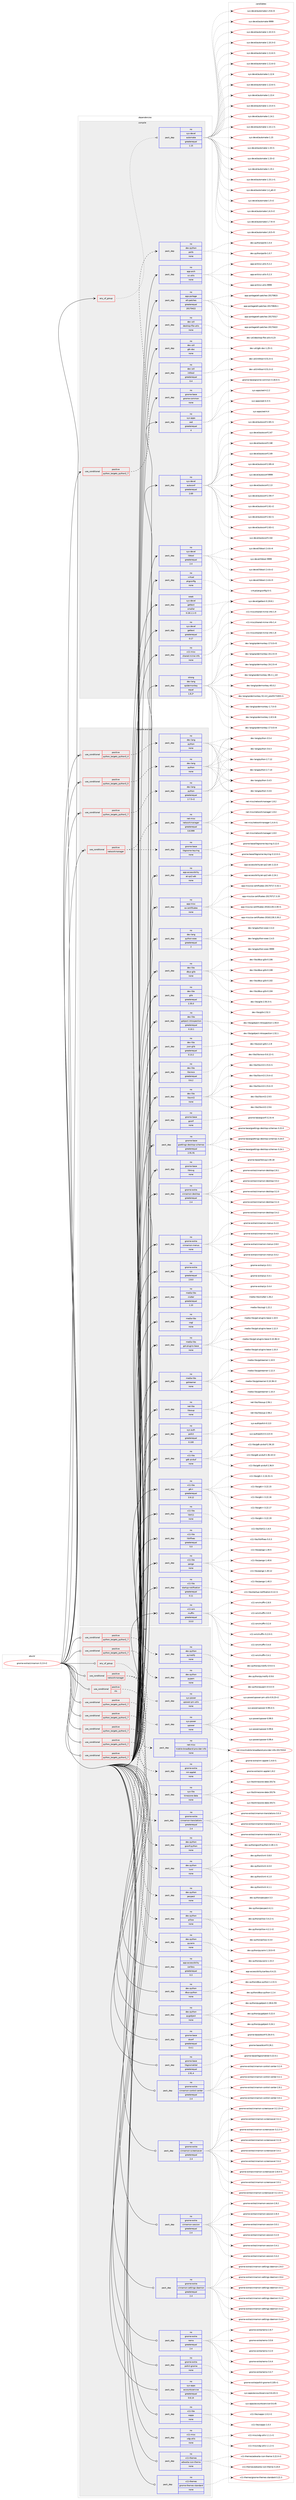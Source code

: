 digraph prolog {

# *************
# Graph options
# *************

newrank=true;
concentrate=true;
compound=true;
graph [rankdir=LR,fontname=Helvetica,fontsize=10,ranksep=1.5];#, ranksep=2.5, nodesep=0.2];
edge  [arrowhead=vee];
node  [fontname=Helvetica,fontsize=10];

# **********
# The ebuild
# **********

subgraph cluster_leftcol {
color=gray;
rank=same;
label=<<i>ebuild</i>>;
id [label="gnome-extra/cinnamon-3.2.0-r2", color=red, width=4, href="../gnome-extra/cinnamon-3.2.0-r2.svg"];
}

# ****************
# The dependencies
# ****************

subgraph cluster_midcol {
color=gray;
label=<<i>dependencies</i>>;
subgraph cluster_compile {
fillcolor="#eeeeee";
style=filled;
label=<<i>compile</i>>;
subgraph any4768 {
dependency307759 [label=<<TABLE BORDER="0" CELLBORDER="1" CELLSPACING="0" CELLPADDING="4"><TR><TD CELLPADDING="10">any_of_group</TD></TR></TABLE>>, shape=none, color=red];subgraph pack221317 {
dependency307760 [label=<<TABLE BORDER="0" CELLBORDER="1" CELLSPACING="0" CELLPADDING="4" WIDTH="220"><TR><TD ROWSPAN="6" CELLPADDING="30">pack_dep</TD></TR><TR><TD WIDTH="110">no</TD></TR><TR><TD>sys-devel</TD></TR><TR><TD>automake</TD></TR><TR><TD>greaterequal</TD></TR><TR><TD>1.15</TD></TR></TABLE>>, shape=none, color=blue];
}
dependency307759:e -> dependency307760:w [weight=20,style="dotted",arrowhead="oinv"];
}
id:e -> dependency307759:w [weight=20,style="solid",arrowhead="vee"];
subgraph cond81608 {
dependency307761 [label=<<TABLE BORDER="0" CELLBORDER="1" CELLSPACING="0" CELLPADDING="4"><TR><TD ROWSPAN="3" CELLPADDING="10">use_conditional</TD></TR><TR><TD>positive</TD></TR><TR><TD>python_targets_python2_7</TD></TR></TABLE>>, shape=none, color=red];
subgraph pack221318 {
dependency307762 [label=<<TABLE BORDER="0" CELLBORDER="1" CELLSPACING="0" CELLPADDING="4" WIDTH="220"><TR><TD ROWSPAN="6" CELLPADDING="30">pack_dep</TD></TR><TR><TD WIDTH="110">no</TD></TR><TR><TD>dev-python</TD></TR><TR><TD>polib</TD></TR><TR><TD>none</TD></TR><TR><TD></TD></TR></TABLE>>, shape=none, color=blue];
}
dependency307761:e -> dependency307762:w [weight=20,style="dashed",arrowhead="vee"];
}
id:e -> dependency307761:w [weight=20,style="solid",arrowhead="vee"];
subgraph pack221319 {
dependency307763 [label=<<TABLE BORDER="0" CELLBORDER="1" CELLSPACING="0" CELLPADDING="4" WIDTH="220"><TR><TD ROWSPAN="6" CELLPADDING="30">pack_dep</TD></TR><TR><TD WIDTH="110">no</TD></TR><TR><TD>app-arch</TD></TR><TR><TD>xz-utils</TD></TR><TR><TD>none</TD></TR><TR><TD></TD></TR></TABLE>>, shape=none, color=blue];
}
id:e -> dependency307763:w [weight=20,style="solid",arrowhead="vee"];
subgraph pack221320 {
dependency307764 [label=<<TABLE BORDER="0" CELLBORDER="1" CELLSPACING="0" CELLPADDING="4" WIDTH="220"><TR><TD ROWSPAN="6" CELLPADDING="30">pack_dep</TD></TR><TR><TD WIDTH="110">no</TD></TR><TR><TD>app-portage</TD></TR><TR><TD>elt-patches</TD></TR><TR><TD>greaterequal</TD></TR><TR><TD>20170422</TD></TR></TABLE>>, shape=none, color=blue];
}
id:e -> dependency307764:w [weight=20,style="solid",arrowhead="vee"];
subgraph pack221321 {
dependency307765 [label=<<TABLE BORDER="0" CELLBORDER="1" CELLSPACING="0" CELLPADDING="4" WIDTH="220"><TR><TD ROWSPAN="6" CELLPADDING="30">pack_dep</TD></TR><TR><TD WIDTH="110">no</TD></TR><TR><TD>dev-util</TD></TR><TR><TD>desktop-file-utils</TD></TR><TR><TD>none</TD></TR><TR><TD></TD></TR></TABLE>>, shape=none, color=blue];
}
id:e -> dependency307765:w [weight=20,style="solid",arrowhead="vee"];
subgraph pack221322 {
dependency307766 [label=<<TABLE BORDER="0" CELLBORDER="1" CELLSPACING="0" CELLPADDING="4" WIDTH="220"><TR><TD ROWSPAN="6" CELLPADDING="30">pack_dep</TD></TR><TR><TD WIDTH="110">no</TD></TR><TR><TD>dev-util</TD></TR><TR><TD>gtk-doc</TD></TR><TR><TD>none</TD></TR><TR><TD></TD></TR></TABLE>>, shape=none, color=blue];
}
id:e -> dependency307766:w [weight=20,style="solid",arrowhead="vee"];
subgraph pack221323 {
dependency307767 [label=<<TABLE BORDER="0" CELLBORDER="1" CELLSPACING="0" CELLPADDING="4" WIDTH="220"><TR><TD ROWSPAN="6" CELLPADDING="30">pack_dep</TD></TR><TR><TD WIDTH="110">no</TD></TR><TR><TD>dev-util</TD></TR><TR><TD>intltool</TD></TR><TR><TD>greaterequal</TD></TR><TR><TD>0.4</TD></TR></TABLE>>, shape=none, color=blue];
}
id:e -> dependency307767:w [weight=20,style="solid",arrowhead="vee"];
subgraph pack221324 {
dependency307768 [label=<<TABLE BORDER="0" CELLBORDER="1" CELLSPACING="0" CELLPADDING="4" WIDTH="220"><TR><TD ROWSPAN="6" CELLPADDING="30">pack_dep</TD></TR><TR><TD WIDTH="110">no</TD></TR><TR><TD>gnome-base</TD></TR><TR><TD>gnome-common</TD></TR><TR><TD>none</TD></TR><TR><TD></TD></TR></TABLE>>, shape=none, color=blue];
}
id:e -> dependency307768:w [weight=20,style="solid",arrowhead="vee"];
subgraph pack221325 {
dependency307769 [label=<<TABLE BORDER="0" CELLBORDER="1" CELLSPACING="0" CELLPADDING="4" WIDTH="220"><TR><TD ROWSPAN="6" CELLPADDING="30">pack_dep</TD></TR><TR><TD WIDTH="110">no</TD></TR><TR><TD>sys-apps</TD></TR><TR><TD>sed</TD></TR><TR><TD>greaterequal</TD></TR><TR><TD>4</TD></TR></TABLE>>, shape=none, color=blue];
}
id:e -> dependency307769:w [weight=20,style="solid",arrowhead="vee"];
subgraph pack221326 {
dependency307770 [label=<<TABLE BORDER="0" CELLBORDER="1" CELLSPACING="0" CELLPADDING="4" WIDTH="220"><TR><TD ROWSPAN="6" CELLPADDING="30">pack_dep</TD></TR><TR><TD WIDTH="110">no</TD></TR><TR><TD>sys-devel</TD></TR><TR><TD>autoconf</TD></TR><TR><TD>greaterequal</TD></TR><TR><TD>2.69</TD></TR></TABLE>>, shape=none, color=blue];
}
id:e -> dependency307770:w [weight=20,style="solid",arrowhead="vee"];
subgraph pack221327 {
dependency307771 [label=<<TABLE BORDER="0" CELLBORDER="1" CELLSPACING="0" CELLPADDING="4" WIDTH="220"><TR><TD ROWSPAN="6" CELLPADDING="30">pack_dep</TD></TR><TR><TD WIDTH="110">no</TD></TR><TR><TD>sys-devel</TD></TR><TR><TD>gettext</TD></TR><TR><TD>greaterequal</TD></TR><TR><TD>0.17</TD></TR></TABLE>>, shape=none, color=blue];
}
id:e -> dependency307771:w [weight=20,style="solid",arrowhead="vee"];
subgraph pack221328 {
dependency307772 [label=<<TABLE BORDER="0" CELLBORDER="1" CELLSPACING="0" CELLPADDING="4" WIDTH="220"><TR><TD ROWSPAN="6" CELLPADDING="30">pack_dep</TD></TR><TR><TD WIDTH="110">no</TD></TR><TR><TD>sys-devel</TD></TR><TR><TD>libtool</TD></TR><TR><TD>greaterequal</TD></TR><TR><TD>2.4</TD></TR></TABLE>>, shape=none, color=blue];
}
id:e -> dependency307772:w [weight=20,style="solid",arrowhead="vee"];
subgraph pack221329 {
dependency307773 [label=<<TABLE BORDER="0" CELLBORDER="1" CELLSPACING="0" CELLPADDING="4" WIDTH="220"><TR><TD ROWSPAN="6" CELLPADDING="30">pack_dep</TD></TR><TR><TD WIDTH="110">no</TD></TR><TR><TD>virtual</TD></TR><TR><TD>pkgconfig</TD></TR><TR><TD>none</TD></TR><TR><TD></TD></TR></TABLE>>, shape=none, color=blue];
}
id:e -> dependency307773:w [weight=20,style="solid",arrowhead="vee"];
subgraph pack221330 {
dependency307774 [label=<<TABLE BORDER="0" CELLBORDER="1" CELLSPACING="0" CELLPADDING="4" WIDTH="220"><TR><TD ROWSPAN="6" CELLPADDING="30">pack_dep</TD></TR><TR><TD WIDTH="110">no</TD></TR><TR><TD>x11-misc</TD></TR><TR><TD>shared-mime-info</TD></TR><TR><TD>none</TD></TR><TR><TD></TD></TR></TABLE>>, shape=none, color=blue];
}
id:e -> dependency307774:w [weight=20,style="solid",arrowhead="vee"];
subgraph pack221331 {
dependency307775 [label=<<TABLE BORDER="0" CELLBORDER="1" CELLSPACING="0" CELLPADDING="4" WIDTH="220"><TR><TD ROWSPAN="6" CELLPADDING="30">pack_dep</TD></TR><TR><TD WIDTH="110">strong</TD></TR><TR><TD>dev-lang</TD></TR><TR><TD>spidermonkey</TD></TR><TR><TD>equal</TD></TR><TR><TD>1.8.2*</TD></TR></TABLE>>, shape=none, color=blue];
}
id:e -> dependency307775:w [weight=20,style="solid",arrowhead="vee"];
subgraph pack221332 {
dependency307776 [label=<<TABLE BORDER="0" CELLBORDER="1" CELLSPACING="0" CELLPADDING="4" WIDTH="220"><TR><TD ROWSPAN="6" CELLPADDING="30">pack_dep</TD></TR><TR><TD WIDTH="110">weak</TD></TR><TR><TD>sys-devel</TD></TR><TR><TD>gettext</TD></TR><TR><TD>smaller</TD></TR><TR><TD>0.18.1.1-r3</TD></TR></TABLE>>, shape=none, color=blue];
}
id:e -> dependency307776:w [weight=20,style="solid",arrowhead="vee"];
}
subgraph cluster_compileandrun {
fillcolor="#eeeeee";
style=filled;
label=<<i>compile and run</i>>;
subgraph cond81609 {
dependency307777 [label=<<TABLE BORDER="0" CELLBORDER="1" CELLSPACING="0" CELLPADDING="4"><TR><TD ROWSPAN="3" CELLPADDING="10">use_conditional</TD></TR><TR><TD>positive</TD></TR><TR><TD>networkmanager</TD></TR></TABLE>>, shape=none, color=red];
subgraph pack221333 {
dependency307778 [label=<<TABLE BORDER="0" CELLBORDER="1" CELLSPACING="0" CELLPADDING="4" WIDTH="220"><TR><TD ROWSPAN="6" CELLPADDING="30">pack_dep</TD></TR><TR><TD WIDTH="110">no</TD></TR><TR><TD>gnome-base</TD></TR><TR><TD>libgnome-keyring</TD></TR><TR><TD>none</TD></TR><TR><TD></TD></TR></TABLE>>, shape=none, color=blue];
}
dependency307777:e -> dependency307778:w [weight=20,style="dashed",arrowhead="vee"];
subgraph pack221334 {
dependency307779 [label=<<TABLE BORDER="0" CELLBORDER="1" CELLSPACING="0" CELLPADDING="4" WIDTH="220"><TR><TD ROWSPAN="6" CELLPADDING="30">pack_dep</TD></TR><TR><TD WIDTH="110">no</TD></TR><TR><TD>net-misc</TD></TR><TR><TD>networkmanager</TD></TR><TR><TD>greaterequal</TD></TR><TR><TD>0.8.999</TD></TR></TABLE>>, shape=none, color=blue];
}
dependency307777:e -> dependency307779:w [weight=20,style="dashed",arrowhead="vee"];
}
id:e -> dependency307777:w [weight=20,style="solid",arrowhead="odotvee"];
subgraph cond81610 {
dependency307780 [label=<<TABLE BORDER="0" CELLBORDER="1" CELLSPACING="0" CELLPADDING="4"><TR><TD ROWSPAN="3" CELLPADDING="10">use_conditional</TD></TR><TR><TD>positive</TD></TR><TR><TD>python_targets_python2_7</TD></TR></TABLE>>, shape=none, color=red];
subgraph pack221335 {
dependency307781 [label=<<TABLE BORDER="0" CELLBORDER="1" CELLSPACING="0" CELLPADDING="4" WIDTH="220"><TR><TD ROWSPAN="6" CELLPADDING="30">pack_dep</TD></TR><TR><TD WIDTH="110">no</TD></TR><TR><TD>dev-lang</TD></TR><TR><TD>python</TD></TR><TR><TD>greaterequal</TD></TR><TR><TD>2.7.5-r2</TD></TR></TABLE>>, shape=none, color=blue];
}
dependency307780:e -> dependency307781:w [weight=20,style="dashed",arrowhead="vee"];
}
id:e -> dependency307780:w [weight=20,style="solid",arrowhead="odotvee"];
subgraph cond81611 {
dependency307782 [label=<<TABLE BORDER="0" CELLBORDER="1" CELLSPACING="0" CELLPADDING="4"><TR><TD ROWSPAN="3" CELLPADDING="10">use_conditional</TD></TR><TR><TD>positive</TD></TR><TR><TD>python_targets_python3_4</TD></TR></TABLE>>, shape=none, color=red];
subgraph pack221336 {
dependency307783 [label=<<TABLE BORDER="0" CELLBORDER="1" CELLSPACING="0" CELLPADDING="4" WIDTH="220"><TR><TD ROWSPAN="6" CELLPADDING="30">pack_dep</TD></TR><TR><TD WIDTH="110">no</TD></TR><TR><TD>dev-lang</TD></TR><TR><TD>python</TD></TR><TR><TD>none</TD></TR><TR><TD></TD></TR></TABLE>>, shape=none, color=blue];
}
dependency307782:e -> dependency307783:w [weight=20,style="dashed",arrowhead="vee"];
}
id:e -> dependency307782:w [weight=20,style="solid",arrowhead="odotvee"];
subgraph cond81612 {
dependency307784 [label=<<TABLE BORDER="0" CELLBORDER="1" CELLSPACING="0" CELLPADDING="4"><TR><TD ROWSPAN="3" CELLPADDING="10">use_conditional</TD></TR><TR><TD>positive</TD></TR><TR><TD>python_targets_python3_5</TD></TR></TABLE>>, shape=none, color=red];
subgraph pack221337 {
dependency307785 [label=<<TABLE BORDER="0" CELLBORDER="1" CELLSPACING="0" CELLPADDING="4" WIDTH="220"><TR><TD ROWSPAN="6" CELLPADDING="30">pack_dep</TD></TR><TR><TD WIDTH="110">no</TD></TR><TR><TD>dev-lang</TD></TR><TR><TD>python</TD></TR><TR><TD>none</TD></TR><TR><TD></TD></TR></TABLE>>, shape=none, color=blue];
}
dependency307784:e -> dependency307785:w [weight=20,style="dashed",arrowhead="vee"];
}
id:e -> dependency307784:w [weight=20,style="solid",arrowhead="odotvee"];
subgraph pack221338 {
dependency307786 [label=<<TABLE BORDER="0" CELLBORDER="1" CELLSPACING="0" CELLPADDING="4" WIDTH="220"><TR><TD ROWSPAN="6" CELLPADDING="30">pack_dep</TD></TR><TR><TD WIDTH="110">no</TD></TR><TR><TD>app-accessibility</TD></TR><TR><TD>at-spi2-atk</TD></TR><TR><TD>none</TD></TR><TR><TD></TD></TR></TABLE>>, shape=none, color=blue];
}
id:e -> dependency307786:w [weight=20,style="solid",arrowhead="odotvee"];
subgraph pack221339 {
dependency307787 [label=<<TABLE BORDER="0" CELLBORDER="1" CELLSPACING="0" CELLPADDING="4" WIDTH="220"><TR><TD ROWSPAN="6" CELLPADDING="30">pack_dep</TD></TR><TR><TD WIDTH="110">no</TD></TR><TR><TD>app-misc</TD></TR><TR><TD>ca-certificates</TD></TR><TR><TD>none</TD></TR><TR><TD></TD></TR></TABLE>>, shape=none, color=blue];
}
id:e -> dependency307787:w [weight=20,style="solid",arrowhead="odotvee"];
subgraph pack221340 {
dependency307788 [label=<<TABLE BORDER="0" CELLBORDER="1" CELLSPACING="0" CELLPADDING="4" WIDTH="220"><TR><TD ROWSPAN="6" CELLPADDING="30">pack_dep</TD></TR><TR><TD WIDTH="110">no</TD></TR><TR><TD>dev-lang</TD></TR><TR><TD>python-exec</TD></TR><TR><TD>greaterequal</TD></TR><TR><TD>2</TD></TR></TABLE>>, shape=none, color=blue];
}
id:e -> dependency307788:w [weight=20,style="solid",arrowhead="odotvee"];
subgraph pack221341 {
dependency307789 [label=<<TABLE BORDER="0" CELLBORDER="1" CELLSPACING="0" CELLPADDING="4" WIDTH="220"><TR><TD ROWSPAN="6" CELLPADDING="30">pack_dep</TD></TR><TR><TD WIDTH="110">no</TD></TR><TR><TD>dev-libs</TD></TR><TR><TD>dbus-glib</TD></TR><TR><TD>none</TD></TR><TR><TD></TD></TR></TABLE>>, shape=none, color=blue];
}
id:e -> dependency307789:w [weight=20,style="solid",arrowhead="odotvee"];
subgraph pack221342 {
dependency307790 [label=<<TABLE BORDER="0" CELLBORDER="1" CELLSPACING="0" CELLPADDING="4" WIDTH="220"><TR><TD ROWSPAN="6" CELLPADDING="30">pack_dep</TD></TR><TR><TD WIDTH="110">no</TD></TR><TR><TD>dev-libs</TD></TR><TR><TD>glib</TD></TR><TR><TD>greaterequal</TD></TR><TR><TD>2.35.0</TD></TR></TABLE>>, shape=none, color=blue];
}
id:e -> dependency307790:w [weight=20,style="solid",arrowhead="odotvee"];
subgraph pack221343 {
dependency307791 [label=<<TABLE BORDER="0" CELLBORDER="1" CELLSPACING="0" CELLPADDING="4" WIDTH="220"><TR><TD ROWSPAN="6" CELLPADDING="30">pack_dep</TD></TR><TR><TD WIDTH="110">no</TD></TR><TR><TD>dev-libs</TD></TR><TR><TD>gobject-introspection</TD></TR><TR><TD>greaterequal</TD></TR><TR><TD>0.10.1</TD></TR></TABLE>>, shape=none, color=blue];
}
id:e -> dependency307791:w [weight=20,style="solid",arrowhead="odotvee"];
subgraph pack221344 {
dependency307792 [label=<<TABLE BORDER="0" CELLBORDER="1" CELLSPACING="0" CELLPADDING="4" WIDTH="220"><TR><TD ROWSPAN="6" CELLPADDING="30">pack_dep</TD></TR><TR><TD WIDTH="110">no</TD></TR><TR><TD>dev-libs</TD></TR><TR><TD>json-glib</TD></TR><TR><TD>greaterequal</TD></TR><TR><TD>0.13.2</TD></TR></TABLE>>, shape=none, color=blue];
}
id:e -> dependency307792:w [weight=20,style="solid",arrowhead="odotvee"];
subgraph pack221345 {
dependency307793 [label=<<TABLE BORDER="0" CELLBORDER="1" CELLSPACING="0" CELLPADDING="4" WIDTH="220"><TR><TD ROWSPAN="6" CELLPADDING="30">pack_dep</TD></TR><TR><TD WIDTH="110">no</TD></TR><TR><TD>dev-libs</TD></TR><TR><TD>libcroco</TD></TR><TR><TD>greaterequal</TD></TR><TR><TD>0.6.2</TD></TR></TABLE>>, shape=none, color=blue];
}
id:e -> dependency307793:w [weight=20,style="solid",arrowhead="odotvee"];
subgraph pack221346 {
dependency307794 [label=<<TABLE BORDER="0" CELLBORDER="1" CELLSPACING="0" CELLPADDING="4" WIDTH="220"><TR><TD ROWSPAN="6" CELLPADDING="30">pack_dep</TD></TR><TR><TD WIDTH="110">no</TD></TR><TR><TD>dev-libs</TD></TR><TR><TD>libxml2</TD></TR><TR><TD>none</TD></TR><TR><TD></TD></TR></TABLE>>, shape=none, color=blue];
}
id:e -> dependency307794:w [weight=20,style="solid",arrowhead="odotvee"];
subgraph pack221347 {
dependency307795 [label=<<TABLE BORDER="0" CELLBORDER="1" CELLSPACING="0" CELLPADDING="4" WIDTH="220"><TR><TD ROWSPAN="6" CELLPADDING="30">pack_dep</TD></TR><TR><TD WIDTH="110">no</TD></TR><TR><TD>gnome-base</TD></TR><TR><TD>gconf</TD></TR><TR><TD>none</TD></TR><TR><TD></TD></TR></TABLE>>, shape=none, color=blue];
}
id:e -> dependency307795:w [weight=20,style="solid",arrowhead="odotvee"];
subgraph pack221348 {
dependency307796 [label=<<TABLE BORDER="0" CELLBORDER="1" CELLSPACING="0" CELLPADDING="4" WIDTH="220"><TR><TD ROWSPAN="6" CELLPADDING="30">pack_dep</TD></TR><TR><TD WIDTH="110">no</TD></TR><TR><TD>gnome-base</TD></TR><TR><TD>gsettings-desktop-schemas</TD></TR><TR><TD>greaterequal</TD></TR><TR><TD>2.91.91</TD></TR></TABLE>>, shape=none, color=blue];
}
id:e -> dependency307796:w [weight=20,style="solid",arrowhead="odotvee"];
subgraph pack221349 {
dependency307797 [label=<<TABLE BORDER="0" CELLBORDER="1" CELLSPACING="0" CELLPADDING="4" WIDTH="220"><TR><TD ROWSPAN="6" CELLPADDING="30">pack_dep</TD></TR><TR><TD WIDTH="110">no</TD></TR><TR><TD>gnome-base</TD></TR><TR><TD>librsvg</TD></TR><TR><TD>none</TD></TR><TR><TD></TD></TR></TABLE>>, shape=none, color=blue];
}
id:e -> dependency307797:w [weight=20,style="solid",arrowhead="odotvee"];
subgraph pack221350 {
dependency307798 [label=<<TABLE BORDER="0" CELLBORDER="1" CELLSPACING="0" CELLPADDING="4" WIDTH="220"><TR><TD ROWSPAN="6" CELLPADDING="30">pack_dep</TD></TR><TR><TD WIDTH="110">no</TD></TR><TR><TD>gnome-extra</TD></TR><TR><TD>cinnamon-desktop</TD></TR><TR><TD>greaterequal</TD></TR><TR><TD>2.4</TD></TR></TABLE>>, shape=none, color=blue];
}
id:e -> dependency307798:w [weight=20,style="solid",arrowhead="odotvee"];
subgraph pack221351 {
dependency307799 [label=<<TABLE BORDER="0" CELLBORDER="1" CELLSPACING="0" CELLPADDING="4" WIDTH="220"><TR><TD ROWSPAN="6" CELLPADDING="30">pack_dep</TD></TR><TR><TD WIDTH="110">no</TD></TR><TR><TD>gnome-extra</TD></TR><TR><TD>cinnamon-menus</TD></TR><TR><TD>none</TD></TR><TR><TD></TD></TR></TABLE>>, shape=none, color=blue];
}
id:e -> dependency307799:w [weight=20,style="solid",arrowhead="odotvee"];
subgraph pack221352 {
dependency307800 [label=<<TABLE BORDER="0" CELLBORDER="1" CELLSPACING="0" CELLPADDING="4" WIDTH="220"><TR><TD ROWSPAN="6" CELLPADDING="30">pack_dep</TD></TR><TR><TD WIDTH="110">no</TD></TR><TR><TD>gnome-extra</TD></TR><TR><TD>cjs</TD></TR><TR><TD>greaterequal</TD></TR><TR><TD>2.8.0</TD></TR></TABLE>>, shape=none, color=blue];
}
id:e -> dependency307800:w [weight=20,style="solid",arrowhead="odotvee"];
subgraph pack221353 {
dependency307801 [label=<<TABLE BORDER="0" CELLBORDER="1" CELLSPACING="0" CELLPADDING="4" WIDTH="220"><TR><TD ROWSPAN="6" CELLPADDING="30">pack_dep</TD></TR><TR><TD WIDTH="110">no</TD></TR><TR><TD>media-libs</TD></TR><TR><TD>clutter</TD></TR><TR><TD>greaterequal</TD></TR><TR><TD>1.10</TD></TR></TABLE>>, shape=none, color=blue];
}
id:e -> dependency307801:w [weight=20,style="solid",arrowhead="odotvee"];
subgraph pack221354 {
dependency307802 [label=<<TABLE BORDER="0" CELLBORDER="1" CELLSPACING="0" CELLPADDING="4" WIDTH="220"><TR><TD ROWSPAN="6" CELLPADDING="30">pack_dep</TD></TR><TR><TD WIDTH="110">no</TD></TR><TR><TD>media-libs</TD></TR><TR><TD>cogl</TD></TR><TR><TD>none</TD></TR><TR><TD></TD></TR></TABLE>>, shape=none, color=blue];
}
id:e -> dependency307802:w [weight=20,style="solid",arrowhead="odotvee"];
subgraph pack221355 {
dependency307803 [label=<<TABLE BORDER="0" CELLBORDER="1" CELLSPACING="0" CELLPADDING="4" WIDTH="220"><TR><TD ROWSPAN="6" CELLPADDING="30">pack_dep</TD></TR><TR><TD WIDTH="110">no</TD></TR><TR><TD>media-libs</TD></TR><TR><TD>gst-plugins-base</TD></TR><TR><TD>none</TD></TR><TR><TD></TD></TR></TABLE>>, shape=none, color=blue];
}
id:e -> dependency307803:w [weight=20,style="solid",arrowhead="odotvee"];
subgraph pack221356 {
dependency307804 [label=<<TABLE BORDER="0" CELLBORDER="1" CELLSPACING="0" CELLPADDING="4" WIDTH="220"><TR><TD ROWSPAN="6" CELLPADDING="30">pack_dep</TD></TR><TR><TD WIDTH="110">no</TD></TR><TR><TD>media-libs</TD></TR><TR><TD>gstreamer</TD></TR><TR><TD>none</TD></TR><TR><TD></TD></TR></TABLE>>, shape=none, color=blue];
}
id:e -> dependency307804:w [weight=20,style="solid",arrowhead="odotvee"];
subgraph pack221357 {
dependency307805 [label=<<TABLE BORDER="0" CELLBORDER="1" CELLSPACING="0" CELLPADDING="4" WIDTH="220"><TR><TD ROWSPAN="6" CELLPADDING="30">pack_dep</TD></TR><TR><TD WIDTH="110">no</TD></TR><TR><TD>net-libs</TD></TR><TR><TD>libsoup</TD></TR><TR><TD>none</TD></TR><TR><TD></TD></TR></TABLE>>, shape=none, color=blue];
}
id:e -> dependency307805:w [weight=20,style="solid",arrowhead="odotvee"];
subgraph pack221358 {
dependency307806 [label=<<TABLE BORDER="0" CELLBORDER="1" CELLSPACING="0" CELLPADDING="4" WIDTH="220"><TR><TD ROWSPAN="6" CELLPADDING="30">pack_dep</TD></TR><TR><TD WIDTH="110">no</TD></TR><TR><TD>sys-auth</TD></TR><TR><TD>polkit</TD></TR><TR><TD>greaterequal</TD></TR><TR><TD>0.100</TD></TR></TABLE>>, shape=none, color=blue];
}
id:e -> dependency307806:w [weight=20,style="solid",arrowhead="odotvee"];
subgraph pack221359 {
dependency307807 [label=<<TABLE BORDER="0" CELLBORDER="1" CELLSPACING="0" CELLPADDING="4" WIDTH="220"><TR><TD ROWSPAN="6" CELLPADDING="30">pack_dep</TD></TR><TR><TD WIDTH="110">no</TD></TR><TR><TD>x11-libs</TD></TR><TR><TD>gdk-pixbuf</TD></TR><TR><TD>none</TD></TR><TR><TD></TD></TR></TABLE>>, shape=none, color=blue];
}
id:e -> dependency307807:w [weight=20,style="solid",arrowhead="odotvee"];
subgraph pack221360 {
dependency307808 [label=<<TABLE BORDER="0" CELLBORDER="1" CELLSPACING="0" CELLPADDING="4" WIDTH="220"><TR><TD ROWSPAN="6" CELLPADDING="30">pack_dep</TD></TR><TR><TD WIDTH="110">no</TD></TR><TR><TD>x11-libs</TD></TR><TR><TD>gtk+</TD></TR><TR><TD>greaterequal</TD></TR><TR><TD>3.9.12</TD></TR></TABLE>>, shape=none, color=blue];
}
id:e -> dependency307808:w [weight=20,style="solid",arrowhead="odotvee"];
subgraph pack221361 {
dependency307809 [label=<<TABLE BORDER="0" CELLBORDER="1" CELLSPACING="0" CELLPADDING="4" WIDTH="220"><TR><TD ROWSPAN="6" CELLPADDING="30">pack_dep</TD></TR><TR><TD WIDTH="110">no</TD></TR><TR><TD>x11-libs</TD></TR><TR><TD>libX11</TD></TR><TR><TD>none</TD></TR><TR><TD></TD></TR></TABLE>>, shape=none, color=blue];
}
id:e -> dependency307809:w [weight=20,style="solid",arrowhead="odotvee"];
subgraph pack221362 {
dependency307810 [label=<<TABLE BORDER="0" CELLBORDER="1" CELLSPACING="0" CELLPADDING="4" WIDTH="220"><TR><TD ROWSPAN="6" CELLPADDING="30">pack_dep</TD></TR><TR><TD WIDTH="110">no</TD></TR><TR><TD>x11-libs</TD></TR><TR><TD>libXfixes</TD></TR><TR><TD>greaterequal</TD></TR><TR><TD>5.0</TD></TR></TABLE>>, shape=none, color=blue];
}
id:e -> dependency307810:w [weight=20,style="solid",arrowhead="odotvee"];
subgraph pack221363 {
dependency307811 [label=<<TABLE BORDER="0" CELLBORDER="1" CELLSPACING="0" CELLPADDING="4" WIDTH="220"><TR><TD ROWSPAN="6" CELLPADDING="30">pack_dep</TD></TR><TR><TD WIDTH="110">no</TD></TR><TR><TD>x11-libs</TD></TR><TR><TD>pango</TD></TR><TR><TD>none</TD></TR><TR><TD></TD></TR></TABLE>>, shape=none, color=blue];
}
id:e -> dependency307811:w [weight=20,style="solid",arrowhead="odotvee"];
subgraph pack221364 {
dependency307812 [label=<<TABLE BORDER="0" CELLBORDER="1" CELLSPACING="0" CELLPADDING="4" WIDTH="220"><TR><TD ROWSPAN="6" CELLPADDING="30">pack_dep</TD></TR><TR><TD WIDTH="110">no</TD></TR><TR><TD>x11-libs</TD></TR><TR><TD>startup-notification</TD></TR><TR><TD>greaterequal</TD></TR><TR><TD>0.11</TD></TR></TABLE>>, shape=none, color=blue];
}
id:e -> dependency307812:w [weight=20,style="solid",arrowhead="odotvee"];
subgraph pack221365 {
dependency307813 [label=<<TABLE BORDER="0" CELLBORDER="1" CELLSPACING="0" CELLPADDING="4" WIDTH="220"><TR><TD ROWSPAN="6" CELLPADDING="30">pack_dep</TD></TR><TR><TD WIDTH="110">no</TD></TR><TR><TD>x11-wm</TD></TR><TR><TD>muffin</TD></TR><TR><TD>greaterequal</TD></TR><TR><TD>3.0.0</TD></TR></TABLE>>, shape=none, color=blue];
}
id:e -> dependency307813:w [weight=20,style="solid",arrowhead="odotvee"];
}
subgraph cluster_run {
fillcolor="#eeeeee";
style=filled;
label=<<i>run</i>>;
subgraph any4769 {
dependency307814 [label=<<TABLE BORDER="0" CELLBORDER="1" CELLSPACING="0" CELLPADDING="4"><TR><TD CELLPADDING="10">any_of_group</TD></TR></TABLE>>, shape=none, color=red];subgraph pack221366 {
dependency307815 [label=<<TABLE BORDER="0" CELLBORDER="1" CELLSPACING="0" CELLPADDING="4" WIDTH="220"><TR><TD ROWSPAN="6" CELLPADDING="30">pack_dep</TD></TR><TR><TD WIDTH="110">no</TD></TR><TR><TD>sys-power</TD></TR><TR><TD>upower</TD></TR><TR><TD>none</TD></TR><TR><TD></TD></TR></TABLE>>, shape=none, color=blue];
}
dependency307814:e -> dependency307815:w [weight=20,style="dotted",arrowhead="oinv"];
subgraph pack221367 {
dependency307816 [label=<<TABLE BORDER="0" CELLBORDER="1" CELLSPACING="0" CELLPADDING="4" WIDTH="220"><TR><TD ROWSPAN="6" CELLPADDING="30">pack_dep</TD></TR><TR><TD WIDTH="110">no</TD></TR><TR><TD>sys-power</TD></TR><TR><TD>upower-pm-utils</TD></TR><TR><TD>none</TD></TR><TR><TD></TD></TR></TABLE>>, shape=none, color=blue];
}
dependency307814:e -> dependency307816:w [weight=20,style="dotted",arrowhead="oinv"];
}
id:e -> dependency307814:w [weight=20,style="solid",arrowhead="odot"];
subgraph cond81613 {
dependency307817 [label=<<TABLE BORDER="0" CELLBORDER="1" CELLSPACING="0" CELLPADDING="4"><TR><TD ROWSPAN="3" CELLPADDING="10">use_conditional</TD></TR><TR><TD>positive</TD></TR><TR><TD>networkmanager</TD></TR></TABLE>>, shape=none, color=red];
subgraph pack221368 {
dependency307818 [label=<<TABLE BORDER="0" CELLBORDER="1" CELLSPACING="0" CELLPADDING="4" WIDTH="220"><TR><TD ROWSPAN="6" CELLPADDING="30">pack_dep</TD></TR><TR><TD WIDTH="110">no</TD></TR><TR><TD>gnome-extra</TD></TR><TR><TD>nm-applet</TD></TR><TR><TD>none</TD></TR><TR><TD></TD></TR></TABLE>>, shape=none, color=blue];
}
dependency307817:e -> dependency307818:w [weight=20,style="dashed",arrowhead="vee"];
subgraph pack221369 {
dependency307819 [label=<<TABLE BORDER="0" CELLBORDER="1" CELLSPACING="0" CELLPADDING="4" WIDTH="220"><TR><TD ROWSPAN="6" CELLPADDING="30">pack_dep</TD></TR><TR><TD WIDTH="110">no</TD></TR><TR><TD>net-misc</TD></TR><TR><TD>mobile-broadband-provider-info</TD></TR><TR><TD>none</TD></TR><TR><TD></TD></TR></TABLE>>, shape=none, color=blue];
}
dependency307817:e -> dependency307819:w [weight=20,style="dashed",arrowhead="vee"];
subgraph pack221370 {
dependency307820 [label=<<TABLE BORDER="0" CELLBORDER="1" CELLSPACING="0" CELLPADDING="4" WIDTH="220"><TR><TD ROWSPAN="6" CELLPADDING="30">pack_dep</TD></TR><TR><TD WIDTH="110">no</TD></TR><TR><TD>sys-libs</TD></TR><TR><TD>timezone-data</TD></TR><TR><TD>none</TD></TR><TR><TD></TD></TR></TABLE>>, shape=none, color=blue];
}
dependency307817:e -> dependency307820:w [weight=20,style="dashed",arrowhead="vee"];
}
id:e -> dependency307817:w [weight=20,style="solid",arrowhead="odot"];
subgraph cond81614 {
dependency307821 [label=<<TABLE BORDER="0" CELLBORDER="1" CELLSPACING="0" CELLPADDING="4"><TR><TD ROWSPAN="3" CELLPADDING="10">use_conditional</TD></TR><TR><TD>positive</TD></TR><TR><TD>nls</TD></TR></TABLE>>, shape=none, color=red];
subgraph pack221371 {
dependency307822 [label=<<TABLE BORDER="0" CELLBORDER="1" CELLSPACING="0" CELLPADDING="4" WIDTH="220"><TR><TD ROWSPAN="6" CELLPADDING="30">pack_dep</TD></TR><TR><TD WIDTH="110">no</TD></TR><TR><TD>gnome-extra</TD></TR><TR><TD>cinnamon-translations</TD></TR><TR><TD>greaterequal</TD></TR><TR><TD>2.4</TD></TR></TABLE>>, shape=none, color=blue];
}
dependency307821:e -> dependency307822:w [weight=20,style="dashed",arrowhead="vee"];
}
id:e -> dependency307821:w [weight=20,style="solid",arrowhead="odot"];
subgraph cond81615 {
dependency307823 [label=<<TABLE BORDER="0" CELLBORDER="1" CELLSPACING="0" CELLPADDING="4"><TR><TD ROWSPAN="3" CELLPADDING="10">use_conditional</TD></TR><TR><TD>positive</TD></TR><TR><TD>python_targets_python2_7</TD></TR></TABLE>>, shape=none, color=red];
subgraph pack221372 {
dependency307824 [label=<<TABLE BORDER="0" CELLBORDER="1" CELLSPACING="0" CELLPADDING="4" WIDTH="220"><TR><TD ROWSPAN="6" CELLPADDING="30">pack_dep</TD></TR><TR><TD WIDTH="110">no</TD></TR><TR><TD>dev-python</TD></TR><TR><TD>gconf-python</TD></TR><TR><TD>none</TD></TR><TR><TD></TD></TR></TABLE>>, shape=none, color=blue];
}
dependency307823:e -> dependency307824:w [weight=20,style="dashed",arrowhead="vee"];
}
id:e -> dependency307823:w [weight=20,style="solid",arrowhead="odot"];
subgraph cond81616 {
dependency307825 [label=<<TABLE BORDER="0" CELLBORDER="1" CELLSPACING="0" CELLPADDING="4"><TR><TD ROWSPAN="3" CELLPADDING="10">use_conditional</TD></TR><TR><TD>positive</TD></TR><TR><TD>python_targets_python2_7</TD></TR></TABLE>>, shape=none, color=red];
subgraph pack221373 {
dependency307826 [label=<<TABLE BORDER="0" CELLBORDER="1" CELLSPACING="0" CELLPADDING="4" WIDTH="220"><TR><TD ROWSPAN="6" CELLPADDING="30">pack_dep</TD></TR><TR><TD WIDTH="110">no</TD></TR><TR><TD>dev-python</TD></TR><TR><TD>lxml</TD></TR><TR><TD>none</TD></TR><TR><TD></TD></TR></TABLE>>, shape=none, color=blue];
}
dependency307825:e -> dependency307826:w [weight=20,style="dashed",arrowhead="vee"];
}
id:e -> dependency307825:w [weight=20,style="solid",arrowhead="odot"];
subgraph cond81617 {
dependency307827 [label=<<TABLE BORDER="0" CELLBORDER="1" CELLSPACING="0" CELLPADDING="4"><TR><TD ROWSPAN="3" CELLPADDING="10">use_conditional</TD></TR><TR><TD>positive</TD></TR><TR><TD>python_targets_python2_7</TD></TR></TABLE>>, shape=none, color=red];
subgraph pack221374 {
dependency307828 [label=<<TABLE BORDER="0" CELLBORDER="1" CELLSPACING="0" CELLPADDING="4" WIDTH="220"><TR><TD ROWSPAN="6" CELLPADDING="30">pack_dep</TD></TR><TR><TD WIDTH="110">no</TD></TR><TR><TD>dev-python</TD></TR><TR><TD>pexpect</TD></TR><TR><TD>none</TD></TR><TR><TD></TD></TR></TABLE>>, shape=none, color=blue];
}
dependency307827:e -> dependency307828:w [weight=20,style="dashed",arrowhead="vee"];
}
id:e -> dependency307827:w [weight=20,style="solid",arrowhead="odot"];
subgraph cond81618 {
dependency307829 [label=<<TABLE BORDER="0" CELLBORDER="1" CELLSPACING="0" CELLPADDING="4"><TR><TD ROWSPAN="3" CELLPADDING="10">use_conditional</TD></TR><TR><TD>positive</TD></TR><TR><TD>python_targets_python2_7</TD></TR></TABLE>>, shape=none, color=red];
subgraph pack221375 {
dependency307830 [label=<<TABLE BORDER="0" CELLBORDER="1" CELLSPACING="0" CELLPADDING="4" WIDTH="220"><TR><TD ROWSPAN="6" CELLPADDING="30">pack_dep</TD></TR><TR><TD WIDTH="110">no</TD></TR><TR><TD>dev-python</TD></TR><TR><TD>pillow</TD></TR><TR><TD>none</TD></TR><TR><TD></TD></TR></TABLE>>, shape=none, color=blue];
}
dependency307829:e -> dependency307830:w [weight=20,style="dashed",arrowhead="vee"];
}
id:e -> dependency307829:w [weight=20,style="solid",arrowhead="odot"];
subgraph cond81619 {
dependency307831 [label=<<TABLE BORDER="0" CELLBORDER="1" CELLSPACING="0" CELLPADDING="4"><TR><TD ROWSPAN="3" CELLPADDING="10">use_conditional</TD></TR><TR><TD>positive</TD></TR><TR><TD>python_targets_python2_7</TD></TR></TABLE>>, shape=none, color=red];
subgraph pack221376 {
dependency307832 [label=<<TABLE BORDER="0" CELLBORDER="1" CELLSPACING="0" CELLPADDING="4" WIDTH="220"><TR><TD ROWSPAN="6" CELLPADDING="30">pack_dep</TD></TR><TR><TD WIDTH="110">no</TD></TR><TR><TD>dev-python</TD></TR><TR><TD>pycairo</TD></TR><TR><TD>none</TD></TR><TR><TD></TD></TR></TABLE>>, shape=none, color=blue];
}
dependency307831:e -> dependency307832:w [weight=20,style="dashed",arrowhead="vee"];
}
id:e -> dependency307831:w [weight=20,style="solid",arrowhead="odot"];
subgraph cond81620 {
dependency307833 [label=<<TABLE BORDER="0" CELLBORDER="1" CELLSPACING="0" CELLPADDING="4"><TR><TD ROWSPAN="3" CELLPADDING="10">use_conditional</TD></TR><TR><TD>positive</TD></TR><TR><TD>python_targets_python2_7</TD></TR></TABLE>>, shape=none, color=red];
subgraph pack221377 {
dependency307834 [label=<<TABLE BORDER="0" CELLBORDER="1" CELLSPACING="0" CELLPADDING="4" WIDTH="220"><TR><TD ROWSPAN="6" CELLPADDING="30">pack_dep</TD></TR><TR><TD WIDTH="110">no</TD></TR><TR><TD>dev-python</TD></TR><TR><TD>pyinotify</TD></TR><TR><TD>none</TD></TR><TR><TD></TD></TR></TABLE>>, shape=none, color=blue];
}
dependency307833:e -> dependency307834:w [weight=20,style="dashed",arrowhead="vee"];
}
id:e -> dependency307833:w [weight=20,style="solid",arrowhead="odot"];
subgraph cond81621 {
dependency307835 [label=<<TABLE BORDER="0" CELLBORDER="1" CELLSPACING="0" CELLPADDING="4"><TR><TD ROWSPAN="3" CELLPADDING="10">use_conditional</TD></TR><TR><TD>positive</TD></TR><TR><TD>python_targets_python2_7</TD></TR></TABLE>>, shape=none, color=red];
subgraph pack221378 {
dependency307836 [label=<<TABLE BORDER="0" CELLBORDER="1" CELLSPACING="0" CELLPADDING="4" WIDTH="220"><TR><TD ROWSPAN="6" CELLPADDING="30">pack_dep</TD></TR><TR><TD WIDTH="110">no</TD></TR><TR><TD>dev-python</TD></TR><TR><TD>pypam</TD></TR><TR><TD>none</TD></TR><TR><TD></TD></TR></TABLE>>, shape=none, color=blue];
}
dependency307835:e -> dependency307836:w [weight=20,style="dashed",arrowhead="vee"];
}
id:e -> dependency307835:w [weight=20,style="solid",arrowhead="odot"];
subgraph pack221379 {
dependency307837 [label=<<TABLE BORDER="0" CELLBORDER="1" CELLSPACING="0" CELLPADDING="4" WIDTH="220"><TR><TD ROWSPAN="6" CELLPADDING="30">pack_dep</TD></TR><TR><TD WIDTH="110">no</TD></TR><TR><TD>app-accessibility</TD></TR><TR><TD>caribou</TD></TR><TR><TD>greaterequal</TD></TR><TR><TD>0.3</TD></TR></TABLE>>, shape=none, color=blue];
}
id:e -> dependency307837:w [weight=20,style="solid",arrowhead="odot"];
subgraph pack221380 {
dependency307838 [label=<<TABLE BORDER="0" CELLBORDER="1" CELLSPACING="0" CELLPADDING="4" WIDTH="220"><TR><TD ROWSPAN="6" CELLPADDING="30">pack_dep</TD></TR><TR><TD WIDTH="110">no</TD></TR><TR><TD>dev-python</TD></TR><TR><TD>dbus-python</TD></TR><TR><TD>none</TD></TR><TR><TD></TD></TR></TABLE>>, shape=none, color=blue];
}
id:e -> dependency307838:w [weight=20,style="solid",arrowhead="odot"];
subgraph pack221381 {
dependency307839 [label=<<TABLE BORDER="0" CELLBORDER="1" CELLSPACING="0" CELLPADDING="4" WIDTH="220"><TR><TD ROWSPAN="6" CELLPADDING="30">pack_dep</TD></TR><TR><TD WIDTH="110">no</TD></TR><TR><TD>dev-python</TD></TR><TR><TD>pygobject</TD></TR><TR><TD>none</TD></TR><TR><TD></TD></TR></TABLE>>, shape=none, color=blue];
}
id:e -> dependency307839:w [weight=20,style="solid",arrowhead="odot"];
subgraph pack221382 {
dependency307840 [label=<<TABLE BORDER="0" CELLBORDER="1" CELLSPACING="0" CELLPADDING="4" WIDTH="220"><TR><TD ROWSPAN="6" CELLPADDING="30">pack_dep</TD></TR><TR><TD WIDTH="110">no</TD></TR><TR><TD>gnome-base</TD></TR><TR><TD>dconf</TD></TR><TR><TD>greaterequal</TD></TR><TR><TD>0.4.1</TD></TR></TABLE>>, shape=none, color=blue];
}
id:e -> dependency307840:w [weight=20,style="solid",arrowhead="odot"];
subgraph pack221383 {
dependency307841 [label=<<TABLE BORDER="0" CELLBORDER="1" CELLSPACING="0" CELLPADDING="4" WIDTH="220"><TR><TD ROWSPAN="6" CELLPADDING="30">pack_dep</TD></TR><TR><TD WIDTH="110">no</TD></TR><TR><TD>gnome-base</TD></TR><TR><TD>libgnomekbd</TD></TR><TR><TD>greaterequal</TD></TR><TR><TD>2.91.4</TD></TR></TABLE>>, shape=none, color=blue];
}
id:e -> dependency307841:w [weight=20,style="solid",arrowhead="odot"];
subgraph pack221384 {
dependency307842 [label=<<TABLE BORDER="0" CELLBORDER="1" CELLSPACING="0" CELLPADDING="4" WIDTH="220"><TR><TD ROWSPAN="6" CELLPADDING="30">pack_dep</TD></TR><TR><TD WIDTH="110">no</TD></TR><TR><TD>gnome-extra</TD></TR><TR><TD>cinnamon-control-center</TD></TR><TR><TD>greaterequal</TD></TR><TR><TD>2.4</TD></TR></TABLE>>, shape=none, color=blue];
}
id:e -> dependency307842:w [weight=20,style="solid",arrowhead="odot"];
subgraph pack221385 {
dependency307843 [label=<<TABLE BORDER="0" CELLBORDER="1" CELLSPACING="0" CELLPADDING="4" WIDTH="220"><TR><TD ROWSPAN="6" CELLPADDING="30">pack_dep</TD></TR><TR><TD WIDTH="110">no</TD></TR><TR><TD>gnome-extra</TD></TR><TR><TD>cinnamon-screensaver</TD></TR><TR><TD>greaterequal</TD></TR><TR><TD>2.4</TD></TR></TABLE>>, shape=none, color=blue];
}
id:e -> dependency307843:w [weight=20,style="solid",arrowhead="odot"];
subgraph pack221386 {
dependency307844 [label=<<TABLE BORDER="0" CELLBORDER="1" CELLSPACING="0" CELLPADDING="4" WIDTH="220"><TR><TD ROWSPAN="6" CELLPADDING="30">pack_dep</TD></TR><TR><TD WIDTH="110">no</TD></TR><TR><TD>gnome-extra</TD></TR><TR><TD>cinnamon-session</TD></TR><TR><TD>greaterequal</TD></TR><TR><TD>2.4</TD></TR></TABLE>>, shape=none, color=blue];
}
id:e -> dependency307844:w [weight=20,style="solid",arrowhead="odot"];
subgraph pack221387 {
dependency307845 [label=<<TABLE BORDER="0" CELLBORDER="1" CELLSPACING="0" CELLPADDING="4" WIDTH="220"><TR><TD ROWSPAN="6" CELLPADDING="30">pack_dep</TD></TR><TR><TD WIDTH="110">no</TD></TR><TR><TD>gnome-extra</TD></TR><TR><TD>cinnamon-settings-daemon</TD></TR><TR><TD>greaterequal</TD></TR><TR><TD>2.4</TD></TR></TABLE>>, shape=none, color=blue];
}
id:e -> dependency307845:w [weight=20,style="solid",arrowhead="odot"];
subgraph pack221388 {
dependency307846 [label=<<TABLE BORDER="0" CELLBORDER="1" CELLSPACING="0" CELLPADDING="4" WIDTH="220"><TR><TD ROWSPAN="6" CELLPADDING="30">pack_dep</TD></TR><TR><TD WIDTH="110">no</TD></TR><TR><TD>gnome-extra</TD></TR><TR><TD>nemo</TD></TR><TR><TD>greaterequal</TD></TR><TR><TD>2.4</TD></TR></TABLE>>, shape=none, color=blue];
}
id:e -> dependency307846:w [weight=20,style="solid",arrowhead="odot"];
subgraph pack221389 {
dependency307847 [label=<<TABLE BORDER="0" CELLBORDER="1" CELLSPACING="0" CELLPADDING="4" WIDTH="220"><TR><TD ROWSPAN="6" CELLPADDING="30">pack_dep</TD></TR><TR><TD WIDTH="110">no</TD></TR><TR><TD>gnome-extra</TD></TR><TR><TD>polkit-gnome</TD></TR><TR><TD>none</TD></TR><TR><TD></TD></TR></TABLE>>, shape=none, color=blue];
}
id:e -> dependency307847:w [weight=20,style="solid",arrowhead="odot"];
subgraph pack221390 {
dependency307848 [label=<<TABLE BORDER="0" CELLBORDER="1" CELLSPACING="0" CELLPADDING="4" WIDTH="220"><TR><TD ROWSPAN="6" CELLPADDING="30">pack_dep</TD></TR><TR><TD WIDTH="110">no</TD></TR><TR><TD>sys-apps</TD></TR><TR><TD>accountsservice</TD></TR><TR><TD>greaterequal</TD></TR><TR><TD>0.6.14</TD></TR></TABLE>>, shape=none, color=blue];
}
id:e -> dependency307848:w [weight=20,style="solid",arrowhead="odot"];
subgraph pack221391 {
dependency307849 [label=<<TABLE BORDER="0" CELLBORDER="1" CELLSPACING="0" CELLPADDING="4" WIDTH="220"><TR><TD ROWSPAN="6" CELLPADDING="30">pack_dep</TD></TR><TR><TD WIDTH="110">no</TD></TR><TR><TD>x11-libs</TD></TR><TR><TD>xapps</TD></TR><TR><TD>none</TD></TR><TR><TD></TD></TR></TABLE>>, shape=none, color=blue];
}
id:e -> dependency307849:w [weight=20,style="solid",arrowhead="odot"];
subgraph pack221392 {
dependency307850 [label=<<TABLE BORDER="0" CELLBORDER="1" CELLSPACING="0" CELLPADDING="4" WIDTH="220"><TR><TD ROWSPAN="6" CELLPADDING="30">pack_dep</TD></TR><TR><TD WIDTH="110">no</TD></TR><TR><TD>x11-misc</TD></TR><TR><TD>xdg-utils</TD></TR><TR><TD>none</TD></TR><TR><TD></TD></TR></TABLE>>, shape=none, color=blue];
}
id:e -> dependency307850:w [weight=20,style="solid",arrowhead="odot"];
subgraph pack221393 {
dependency307851 [label=<<TABLE BORDER="0" CELLBORDER="1" CELLSPACING="0" CELLPADDING="4" WIDTH="220"><TR><TD ROWSPAN="6" CELLPADDING="30">pack_dep</TD></TR><TR><TD WIDTH="110">no</TD></TR><TR><TD>x11-themes</TD></TR><TR><TD>adwaita-icon-theme</TD></TR><TR><TD>none</TD></TR><TR><TD></TD></TR></TABLE>>, shape=none, color=blue];
}
id:e -> dependency307851:w [weight=20,style="solid",arrowhead="odot"];
subgraph pack221394 {
dependency307852 [label=<<TABLE BORDER="0" CELLBORDER="1" CELLSPACING="0" CELLPADDING="4" WIDTH="220"><TR><TD ROWSPAN="6" CELLPADDING="30">pack_dep</TD></TR><TR><TD WIDTH="110">no</TD></TR><TR><TD>x11-themes</TD></TR><TR><TD>gnome-themes-standard</TD></TR><TR><TD>none</TD></TR><TR><TD></TD></TR></TABLE>>, shape=none, color=blue];
}
id:e -> dependency307852:w [weight=20,style="solid",arrowhead="odot"];
}
}

# **************
# The candidates
# **************

subgraph cluster_choices {
rank=same;
color=gray;
label=<<i>candidates</i>>;

subgraph choice221317 {
color=black;
nodesep=1;
choice11512111545100101118101108479711711611110997107101454946494846514511449 [label="sys-devel/automake-1.10.3-r1", color=red, width=4,href="../sys-devel/automake-1.10.3-r1.svg"];
choice11512111545100101118101108479711711611110997107101454946494846514511450 [label="sys-devel/automake-1.10.3-r2", color=red, width=4,href="../sys-devel/automake-1.10.3-r2.svg"];
choice11512111545100101118101108479711711611110997107101454946494946544511449 [label="sys-devel/automake-1.11.6-r1", color=red, width=4,href="../sys-devel/automake-1.11.6-r1.svg"];
choice11512111545100101118101108479711711611110997107101454946494946544511450 [label="sys-devel/automake-1.11.6-r2", color=red, width=4,href="../sys-devel/automake-1.11.6-r2.svg"];
choice1151211154510010111810110847971171161111099710710145494649504654 [label="sys-devel/automake-1.12.6", color=red, width=4,href="../sys-devel/automake-1.12.6.svg"];
choice11512111545100101118101108479711711611110997107101454946495046544511449 [label="sys-devel/automake-1.12.6-r1", color=red, width=4,href="../sys-devel/automake-1.12.6-r1.svg"];
choice1151211154510010111810110847971171161111099710710145494649514652 [label="sys-devel/automake-1.13.4", color=red, width=4,href="../sys-devel/automake-1.13.4.svg"];
choice11512111545100101118101108479711711611110997107101454946495146524511449 [label="sys-devel/automake-1.13.4-r1", color=red, width=4,href="../sys-devel/automake-1.13.4-r1.svg"];
choice1151211154510010111810110847971171161111099710710145494649524649 [label="sys-devel/automake-1.14.1", color=red, width=4,href="../sys-devel/automake-1.14.1.svg"];
choice11512111545100101118101108479711711611110997107101454946495246494511449 [label="sys-devel/automake-1.14.1-r1", color=red, width=4,href="../sys-devel/automake-1.14.1-r1.svg"];
choice115121115451001011181011084797117116111109971071014549464953 [label="sys-devel/automake-1.15", color=red, width=4,href="../sys-devel/automake-1.15.svg"];
choice1151211154510010111810110847971171161111099710710145494649534511449 [label="sys-devel/automake-1.15-r1", color=red, width=4,href="../sys-devel/automake-1.15-r1.svg"];
choice1151211154510010111810110847971171161111099710710145494649534511450 [label="sys-devel/automake-1.15-r2", color=red, width=4,href="../sys-devel/automake-1.15-r2.svg"];
choice1151211154510010111810110847971171161111099710710145494649534649 [label="sys-devel/automake-1.15.1", color=red, width=4,href="../sys-devel/automake-1.15.1.svg"];
choice11512111545100101118101108479711711611110997107101454946495346494511449 [label="sys-devel/automake-1.15.1-r1", color=red, width=4,href="../sys-devel/automake-1.15.1-r1.svg"];
choice115121115451001011181011084797117116111109971071014549465295112544511450 [label="sys-devel/automake-1.4_p6-r2", color=red, width=4,href="../sys-devel/automake-1.4_p6-r2.svg"];
choice11512111545100101118101108479711711611110997107101454946534511450 [label="sys-devel/automake-1.5-r2", color=red, width=4,href="../sys-devel/automake-1.5-r2.svg"];
choice115121115451001011181011084797117116111109971071014549465446514511450 [label="sys-devel/automake-1.6.3-r2", color=red, width=4,href="../sys-devel/automake-1.6.3-r2.svg"];
choice115121115451001011181011084797117116111109971071014549465546574511451 [label="sys-devel/automake-1.7.9-r3", color=red, width=4,href="../sys-devel/automake-1.7.9-r3.svg"];
choice115121115451001011181011084797117116111109971071014549465646534511453 [label="sys-devel/automake-1.8.5-r5", color=red, width=4,href="../sys-devel/automake-1.8.5-r5.svg"];
choice115121115451001011181011084797117116111109971071014549465746544511452 [label="sys-devel/automake-1.9.6-r4", color=red, width=4,href="../sys-devel/automake-1.9.6-r4.svg"];
choice115121115451001011181011084797117116111109971071014557575757 [label="sys-devel/automake-9999", color=red, width=4,href="../sys-devel/automake-9999.svg"];
dependency307760:e -> choice11512111545100101118101108479711711611110997107101454946494846514511449:w [style=dotted,weight="100"];
dependency307760:e -> choice11512111545100101118101108479711711611110997107101454946494846514511450:w [style=dotted,weight="100"];
dependency307760:e -> choice11512111545100101118101108479711711611110997107101454946494946544511449:w [style=dotted,weight="100"];
dependency307760:e -> choice11512111545100101118101108479711711611110997107101454946494946544511450:w [style=dotted,weight="100"];
dependency307760:e -> choice1151211154510010111810110847971171161111099710710145494649504654:w [style=dotted,weight="100"];
dependency307760:e -> choice11512111545100101118101108479711711611110997107101454946495046544511449:w [style=dotted,weight="100"];
dependency307760:e -> choice1151211154510010111810110847971171161111099710710145494649514652:w [style=dotted,weight="100"];
dependency307760:e -> choice11512111545100101118101108479711711611110997107101454946495146524511449:w [style=dotted,weight="100"];
dependency307760:e -> choice1151211154510010111810110847971171161111099710710145494649524649:w [style=dotted,weight="100"];
dependency307760:e -> choice11512111545100101118101108479711711611110997107101454946495246494511449:w [style=dotted,weight="100"];
dependency307760:e -> choice115121115451001011181011084797117116111109971071014549464953:w [style=dotted,weight="100"];
dependency307760:e -> choice1151211154510010111810110847971171161111099710710145494649534511449:w [style=dotted,weight="100"];
dependency307760:e -> choice1151211154510010111810110847971171161111099710710145494649534511450:w [style=dotted,weight="100"];
dependency307760:e -> choice1151211154510010111810110847971171161111099710710145494649534649:w [style=dotted,weight="100"];
dependency307760:e -> choice11512111545100101118101108479711711611110997107101454946495346494511449:w [style=dotted,weight="100"];
dependency307760:e -> choice115121115451001011181011084797117116111109971071014549465295112544511450:w [style=dotted,weight="100"];
dependency307760:e -> choice11512111545100101118101108479711711611110997107101454946534511450:w [style=dotted,weight="100"];
dependency307760:e -> choice115121115451001011181011084797117116111109971071014549465446514511450:w [style=dotted,weight="100"];
dependency307760:e -> choice115121115451001011181011084797117116111109971071014549465546574511451:w [style=dotted,weight="100"];
dependency307760:e -> choice115121115451001011181011084797117116111109971071014549465646534511453:w [style=dotted,weight="100"];
dependency307760:e -> choice115121115451001011181011084797117116111109971071014549465746544511452:w [style=dotted,weight="100"];
dependency307760:e -> choice115121115451001011181011084797117116111109971071014557575757:w [style=dotted,weight="100"];
}
subgraph choice221318 {
color=black;
nodesep=1;
choice100101118451121211161041111104711211110810598454946484652 [label="dev-python/polib-1.0.4", color=red, width=4,href="../dev-python/polib-1.0.4.svg"];
choice100101118451121211161041111104711211110810598454946484655 [label="dev-python/polib-1.0.7", color=red, width=4,href="../dev-python/polib-1.0.7.svg"];
dependency307762:e -> choice100101118451121211161041111104711211110810598454946484652:w [style=dotted,weight="100"];
dependency307762:e -> choice100101118451121211161041111104711211110810598454946484655:w [style=dotted,weight="100"];
}
subgraph choice221319 {
color=black;
nodesep=1;
choice971121124597114991044712012245117116105108115455346504650 [label="app-arch/xz-utils-5.2.2", color=red, width=4,href="../app-arch/xz-utils-5.2.2.svg"];
choice971121124597114991044712012245117116105108115455346504651 [label="app-arch/xz-utils-5.2.3", color=red, width=4,href="../app-arch/xz-utils-5.2.3.svg"];
choice9711211245971149910447120122451171161051081154557575757 [label="app-arch/xz-utils-9999", color=red, width=4,href="../app-arch/xz-utils-9999.svg"];
dependency307763:e -> choice971121124597114991044712012245117116105108115455346504650:w [style=dotted,weight="100"];
dependency307763:e -> choice971121124597114991044712012245117116105108115455346504651:w [style=dotted,weight="100"];
dependency307763:e -> choice9711211245971149910447120122451171161051081154557575757:w [style=dotted,weight="100"];
}
subgraph choice221320 {
color=black;
nodesep=1;
choice97112112451121111141169710310147101108116451129711699104101115455048495548514955 [label="app-portage/elt-patches-20170317", color=red, width=4,href="../app-portage/elt-patches-20170317.svg"];
choice97112112451121111141169710310147101108116451129711699104101115455048495548525050 [label="app-portage/elt-patches-20170422", color=red, width=4,href="../app-portage/elt-patches-20170422.svg"];
choice97112112451121111141169710310147101108116451129711699104101115455048495548564953 [label="app-portage/elt-patches-20170815", color=red, width=4,href="../app-portage/elt-patches-20170815.svg"];
choice971121124511211111411697103101471011081164511297116991041011154550484955485650544649 [label="app-portage/elt-patches-20170826.1", color=red, width=4,href="../app-portage/elt-patches-20170826.1.svg"];
dependency307764:e -> choice97112112451121111141169710310147101108116451129711699104101115455048495548514955:w [style=dotted,weight="100"];
dependency307764:e -> choice97112112451121111141169710310147101108116451129711699104101115455048495548525050:w [style=dotted,weight="100"];
dependency307764:e -> choice97112112451121111141169710310147101108116451129711699104101115455048495548564953:w [style=dotted,weight="100"];
dependency307764:e -> choice971121124511211111411697103101471011081164511297116991041011154550484955485650544649:w [style=dotted,weight="100"];
}
subgraph choice221321 {
color=black;
nodesep=1;
choice100101118451171161051084710010111510711611111245102105108101451171161051081154548465051 [label="dev-util/desktop-file-utils-0.23", color=red, width=4,href="../dev-util/desktop-file-utils-0.23.svg"];
dependency307765:e -> choice100101118451171161051084710010111510711611111245102105108101451171161051081154548465051:w [style=dotted,weight="100"];
}
subgraph choice221322 {
color=black;
nodesep=1;
choice1001011184511711610510847103116107451001119945494650534511449 [label="dev-util/gtk-doc-1.25-r1", color=red, width=4,href="../dev-util/gtk-doc-1.25-r1.svg"];
dependency307766:e -> choice1001011184511711610510847103116107451001119945494650534511449:w [style=dotted,weight="100"];
}
subgraph choice221323 {
color=black;
nodesep=1;
choice1001011184511711610510847105110116108116111111108454846534946484511449 [label="dev-util/intltool-0.51.0-r1", color=red, width=4,href="../dev-util/intltool-0.51.0-r1.svg"];
choice1001011184511711610510847105110116108116111111108454846534946484511450 [label="dev-util/intltool-0.51.0-r2", color=red, width=4,href="../dev-util/intltool-0.51.0-r2.svg"];
dependency307767:e -> choice1001011184511711610510847105110116108116111111108454846534946484511449:w [style=dotted,weight="100"];
dependency307767:e -> choice1001011184511711610510847105110116108116111111108454846534946484511450:w [style=dotted,weight="100"];
}
subgraph choice221324 {
color=black;
nodesep=1;
choice103110111109101459897115101471031101111091014599111109109111110455146495646484511449 [label="gnome-base/gnome-common-3.18.0-r1", color=red, width=4,href="../gnome-base/gnome-common-3.18.0-r1.svg"];
dependency307768:e -> choice103110111109101459897115101471031101111091014599111109109111110455146495646484511449:w [style=dotted,weight="100"];
}
subgraph choice221325 {
color=black;
nodesep=1;
choice115121115459711211211547115101100455246504650 [label="sys-apps/sed-4.2.2", color=red, width=4,href="../sys-apps/sed-4.2.2.svg"];
choice115121115459711211211547115101100455246514511449 [label="sys-apps/sed-4.3-r1", color=red, width=4,href="../sys-apps/sed-4.3-r1.svg"];
choice11512111545971121121154711510110045524652 [label="sys-apps/sed-4.4", color=red, width=4,href="../sys-apps/sed-4.4.svg"];
dependency307769:e -> choice115121115459711211211547115101100455246504650:w [style=dotted,weight="100"];
dependency307769:e -> choice115121115459711211211547115101100455246514511449:w [style=dotted,weight="100"];
dependency307769:e -> choice11512111545971121121154711510110045524652:w [style=dotted,weight="100"];
}
subgraph choice221326 {
color=black;
nodesep=1;
choice115121115451001011181011084797117116111991111101024550464951 [label="sys-devel/autoconf-2.13", color=red, width=4,href="../sys-devel/autoconf-2.13.svg"];
choice1151211154510010111810110847971171161119911111010245504653574511455 [label="sys-devel/autoconf-2.59-r7", color=red, width=4,href="../sys-devel/autoconf-2.59-r7.svg"];
choice1151211154510010111810110847971171161119911111010245504654494511450 [label="sys-devel/autoconf-2.61-r2", color=red, width=4,href="../sys-devel/autoconf-2.61-r2.svg"];
choice1151211154510010111810110847971171161119911111010245504654504511449 [label="sys-devel/autoconf-2.62-r1", color=red, width=4,href="../sys-devel/autoconf-2.62-r1.svg"];
choice1151211154510010111810110847971171161119911111010245504654514511449 [label="sys-devel/autoconf-2.63-r1", color=red, width=4,href="../sys-devel/autoconf-2.63-r1.svg"];
choice115121115451001011181011084797117116111991111101024550465452 [label="sys-devel/autoconf-2.64", color=red, width=4,href="../sys-devel/autoconf-2.64.svg"];
choice1151211154510010111810110847971171161119911111010245504654534511449 [label="sys-devel/autoconf-2.65-r1", color=red, width=4,href="../sys-devel/autoconf-2.65-r1.svg"];
choice115121115451001011181011084797117116111991111101024550465455 [label="sys-devel/autoconf-2.67", color=red, width=4,href="../sys-devel/autoconf-2.67.svg"];
choice115121115451001011181011084797117116111991111101024550465456 [label="sys-devel/autoconf-2.68", color=red, width=4,href="../sys-devel/autoconf-2.68.svg"];
choice115121115451001011181011084797117116111991111101024550465457 [label="sys-devel/autoconf-2.69", color=red, width=4,href="../sys-devel/autoconf-2.69.svg"];
choice1151211154510010111810110847971171161119911111010245504654574511452 [label="sys-devel/autoconf-2.69-r4", color=red, width=4,href="../sys-devel/autoconf-2.69-r4.svg"];
choice115121115451001011181011084797117116111991111101024557575757 [label="sys-devel/autoconf-9999", color=red, width=4,href="../sys-devel/autoconf-9999.svg"];
dependency307770:e -> choice115121115451001011181011084797117116111991111101024550464951:w [style=dotted,weight="100"];
dependency307770:e -> choice1151211154510010111810110847971171161119911111010245504653574511455:w [style=dotted,weight="100"];
dependency307770:e -> choice1151211154510010111810110847971171161119911111010245504654494511450:w [style=dotted,weight="100"];
dependency307770:e -> choice1151211154510010111810110847971171161119911111010245504654504511449:w [style=dotted,weight="100"];
dependency307770:e -> choice1151211154510010111810110847971171161119911111010245504654514511449:w [style=dotted,weight="100"];
dependency307770:e -> choice115121115451001011181011084797117116111991111101024550465452:w [style=dotted,weight="100"];
dependency307770:e -> choice1151211154510010111810110847971171161119911111010245504654534511449:w [style=dotted,weight="100"];
dependency307770:e -> choice115121115451001011181011084797117116111991111101024550465455:w [style=dotted,weight="100"];
dependency307770:e -> choice115121115451001011181011084797117116111991111101024550465456:w [style=dotted,weight="100"];
dependency307770:e -> choice115121115451001011181011084797117116111991111101024550465457:w [style=dotted,weight="100"];
dependency307770:e -> choice1151211154510010111810110847971171161119911111010245504654574511452:w [style=dotted,weight="100"];
dependency307770:e -> choice115121115451001011181011084797117116111991111101024557575757:w [style=dotted,weight="100"];
}
subgraph choice221327 {
color=black;
nodesep=1;
choice1151211154510010111810110847103101116116101120116454846495746564649 [label="sys-devel/gettext-0.19.8.1", color=red, width=4,href="../sys-devel/gettext-0.19.8.1.svg"];
dependency307771:e -> choice1151211154510010111810110847103101116116101120116454846495746564649:w [style=dotted,weight="100"];
}
subgraph choice221328 {
color=black;
nodesep=1;
choice1151211154510010111810110847108105981161111111084550465246544511450 [label="sys-devel/libtool-2.4.6-r2", color=red, width=4,href="../sys-devel/libtool-2.4.6-r2.svg"];
choice1151211154510010111810110847108105981161111111084550465246544511451 [label="sys-devel/libtool-2.4.6-r3", color=red, width=4,href="../sys-devel/libtool-2.4.6-r3.svg"];
choice1151211154510010111810110847108105981161111111084550465246544511452 [label="sys-devel/libtool-2.4.6-r4", color=red, width=4,href="../sys-devel/libtool-2.4.6-r4.svg"];
choice1151211154510010111810110847108105981161111111084557575757 [label="sys-devel/libtool-9999", color=red, width=4,href="../sys-devel/libtool-9999.svg"];
dependency307772:e -> choice1151211154510010111810110847108105981161111111084550465246544511450:w [style=dotted,weight="100"];
dependency307772:e -> choice1151211154510010111810110847108105981161111111084550465246544511451:w [style=dotted,weight="100"];
dependency307772:e -> choice1151211154510010111810110847108105981161111111084550465246544511452:w [style=dotted,weight="100"];
dependency307772:e -> choice1151211154510010111810110847108105981161111111084557575757:w [style=dotted,weight="100"];
}
subgraph choice221329 {
color=black;
nodesep=1;
choice11810511411611797108471121071039911111010210510345484511449 [label="virtual/pkgconfig-0-r1", color=red, width=4,href="../virtual/pkgconfig-0-r1.svg"];
dependency307773:e -> choice11810511411611797108471121071039911111010210510345484511449:w [style=dotted,weight="100"];
}
subgraph choice221330 {
color=black;
nodesep=1;
choice120494945109105115994711510497114101100451091051091014510511010211145494652 [label="x11-misc/shared-mime-info-1.4", color=red, width=4,href="../x11-misc/shared-mime-info-1.4.svg"];
choice120494945109105115994711510497114101100451091051091014510511010211145494656 [label="x11-misc/shared-mime-info-1.8", color=red, width=4,href="../x11-misc/shared-mime-info-1.8.svg"];
choice120494945109105115994711510497114101100451091051091014510511010211145494657 [label="x11-misc/shared-mime-info-1.9", color=red, width=4,href="../x11-misc/shared-mime-info-1.9.svg"];
dependency307774:e -> choice120494945109105115994711510497114101100451091051091014510511010211145494652:w [style=dotted,weight="100"];
dependency307774:e -> choice120494945109105115994711510497114101100451091051091014510511010211145494656:w [style=dotted,weight="100"];
dependency307774:e -> choice120494945109105115994711510497114101100451091051091014510511010211145494657:w [style=dotted,weight="100"];
}
subgraph choice221331 {
color=black;
nodesep=1;
choice1001011184510897110103471151121051001011141091111101071011214549465546484511451 [label="dev-lang/spidermonkey-1.7.0-r3", color=red, width=4,href="../dev-lang/spidermonkey-1.7.0-r3.svg"];
choice1001011184510897110103471151121051001011141091111101071011214549465646534511454 [label="dev-lang/spidermonkey-1.8.5-r6", color=red, width=4,href="../dev-lang/spidermonkey-1.8.5-r6.svg"];
choice100101118451089711010347115112105100101114109111110107101121454955464846484511452 [label="dev-lang/spidermonkey-17.0.0-r4", color=red, width=4,href="../dev-lang/spidermonkey-17.0.0-r4.svg"];
choice100101118451089711010347115112105100101114109111110107101121454955464846484511453 [label="dev-lang/spidermonkey-17.0.0-r5", color=red, width=4,href="../dev-lang/spidermonkey-17.0.0-r5.svg"];
choice100101118451089711010347115112105100101114109111110107101121455052465046484511451 [label="dev-lang/spidermonkey-24.2.0-r3", color=red, width=4,href="../dev-lang/spidermonkey-24.2.0-r3.svg"];
choice100101118451089711010347115112105100101114109111110107101121455052465046484511452 [label="dev-lang/spidermonkey-24.2.0-r4", color=red, width=4,href="../dev-lang/spidermonkey-24.2.0-r4.svg"];
choice10010111845108971101034711511210510010111410911111010710112145515646504649951149948 [label="dev-lang/spidermonkey-38.2.1_rc0", color=red, width=4,href="../dev-lang/spidermonkey-38.2.1_rc0.svg"];
choice10010111845108971101034711511210510010111410911111010710112145525346484650 [label="dev-lang/spidermonkey-45.0.2", color=red, width=4,href="../dev-lang/spidermonkey-45.0.2.svg"];
choice100101118451089711010347115112105100101114109111110107101121455350465246489511211410150484955494848514511449 [label="dev-lang/spidermonkey-52.4.0_pre20171003-r1", color=red, width=4,href="../dev-lang/spidermonkey-52.4.0_pre20171003-r1.svg"];
dependency307775:e -> choice1001011184510897110103471151121051001011141091111101071011214549465546484511451:w [style=dotted,weight="100"];
dependency307775:e -> choice1001011184510897110103471151121051001011141091111101071011214549465646534511454:w [style=dotted,weight="100"];
dependency307775:e -> choice100101118451089711010347115112105100101114109111110107101121454955464846484511452:w [style=dotted,weight="100"];
dependency307775:e -> choice100101118451089711010347115112105100101114109111110107101121454955464846484511453:w [style=dotted,weight="100"];
dependency307775:e -> choice100101118451089711010347115112105100101114109111110107101121455052465046484511451:w [style=dotted,weight="100"];
dependency307775:e -> choice100101118451089711010347115112105100101114109111110107101121455052465046484511452:w [style=dotted,weight="100"];
dependency307775:e -> choice10010111845108971101034711511210510010111410911111010710112145515646504649951149948:w [style=dotted,weight="100"];
dependency307775:e -> choice10010111845108971101034711511210510010111410911111010710112145525346484650:w [style=dotted,weight="100"];
dependency307775:e -> choice100101118451089711010347115112105100101114109111110107101121455350465246489511211410150484955494848514511449:w [style=dotted,weight="100"];
}
subgraph choice221332 {
color=black;
nodesep=1;
choice1151211154510010111810110847103101116116101120116454846495746564649 [label="sys-devel/gettext-0.19.8.1", color=red, width=4,href="../sys-devel/gettext-0.19.8.1.svg"];
dependency307776:e -> choice1151211154510010111810110847103101116116101120116454846495746564649:w [style=dotted,weight="100"];
}
subgraph choice221333 {
color=black;
nodesep=1;
choice10311011110910145989711510147108105981031101111091014510710112111410511010345514649504648 [label="gnome-base/libgnome-keyring-3.12.0", color=red, width=4,href="../gnome-base/libgnome-keyring-3.12.0.svg"];
choice103110111109101459897115101471081059810311011110910145107101121114105110103455146495046484511449 [label="gnome-base/libgnome-keyring-3.12.0-r1", color=red, width=4,href="../gnome-base/libgnome-keyring-3.12.0-r1.svg"];
dependency307778:e -> choice10311011110910145989711510147108105981031101111091014510710112111410511010345514649504648:w [style=dotted,weight="100"];
dependency307778:e -> choice103110111109101459897115101471081059810311011110910145107101121114105110103455146495046484511449:w [style=dotted,weight="100"];
}
subgraph choice221334 {
color=black;
nodesep=1;
choice11010111645109105115994711010111611911111410710997110971031011144549465246524511449 [label="net-misc/networkmanager-1.4.4-r1", color=red, width=4,href="../net-misc/networkmanager-1.4.4-r1.svg"];
choice1101011164510910511599471101011161191111141071099711097103101114454946564648 [label="net-misc/networkmanager-1.8.0", color=red, width=4,href="../net-misc/networkmanager-1.8.0.svg"];
choice1101011164510910511599471101011161191111141071099711097103101114454946564650 [label="net-misc/networkmanager-1.8.2", color=red, width=4,href="../net-misc/networkmanager-1.8.2.svg"];
choice1101011164510910511599471101011161191111141071099711097103101114454946564652 [label="net-misc/networkmanager-1.8.4", color=red, width=4,href="../net-misc/networkmanager-1.8.4.svg"];
dependency307779:e -> choice11010111645109105115994711010111611911111410710997110971031011144549465246524511449:w [style=dotted,weight="100"];
dependency307779:e -> choice1101011164510910511599471101011161191111141071099711097103101114454946564648:w [style=dotted,weight="100"];
dependency307779:e -> choice1101011164510910511599471101011161191111141071099711097103101114454946564650:w [style=dotted,weight="100"];
dependency307779:e -> choice1101011164510910511599471101011161191111141071099711097103101114454946564652:w [style=dotted,weight="100"];
}
subgraph choice221335 {
color=black;
nodesep=1;
choice10010111845108971101034711212111610411111045504655464950 [label="dev-lang/python-2.7.12", color=red, width=4,href="../dev-lang/python-2.7.12.svg"];
choice10010111845108971101034711212111610411111045504655464952 [label="dev-lang/python-2.7.14", color=red, width=4,href="../dev-lang/python-2.7.14.svg"];
choice100101118451089711010347112121116104111110455146524653 [label="dev-lang/python-3.4.5", color=red, width=4,href="../dev-lang/python-3.4.5.svg"];
choice100101118451089711010347112121116104111110455146524654 [label="dev-lang/python-3.4.6", color=red, width=4,href="../dev-lang/python-3.4.6.svg"];
choice100101118451089711010347112121116104111110455146534652 [label="dev-lang/python-3.5.4", color=red, width=4,href="../dev-lang/python-3.5.4.svg"];
choice100101118451089711010347112121116104111110455146544651 [label="dev-lang/python-3.6.3", color=red, width=4,href="../dev-lang/python-3.6.3.svg"];
dependency307781:e -> choice10010111845108971101034711212111610411111045504655464950:w [style=dotted,weight="100"];
dependency307781:e -> choice10010111845108971101034711212111610411111045504655464952:w [style=dotted,weight="100"];
dependency307781:e -> choice100101118451089711010347112121116104111110455146524653:w [style=dotted,weight="100"];
dependency307781:e -> choice100101118451089711010347112121116104111110455146524654:w [style=dotted,weight="100"];
dependency307781:e -> choice100101118451089711010347112121116104111110455146534652:w [style=dotted,weight="100"];
dependency307781:e -> choice100101118451089711010347112121116104111110455146544651:w [style=dotted,weight="100"];
}
subgraph choice221336 {
color=black;
nodesep=1;
choice10010111845108971101034711212111610411111045504655464950 [label="dev-lang/python-2.7.12", color=red, width=4,href="../dev-lang/python-2.7.12.svg"];
choice10010111845108971101034711212111610411111045504655464952 [label="dev-lang/python-2.7.14", color=red, width=4,href="../dev-lang/python-2.7.14.svg"];
choice100101118451089711010347112121116104111110455146524653 [label="dev-lang/python-3.4.5", color=red, width=4,href="../dev-lang/python-3.4.5.svg"];
choice100101118451089711010347112121116104111110455146524654 [label="dev-lang/python-3.4.6", color=red, width=4,href="../dev-lang/python-3.4.6.svg"];
choice100101118451089711010347112121116104111110455146534652 [label="dev-lang/python-3.5.4", color=red, width=4,href="../dev-lang/python-3.5.4.svg"];
choice100101118451089711010347112121116104111110455146544651 [label="dev-lang/python-3.6.3", color=red, width=4,href="../dev-lang/python-3.6.3.svg"];
dependency307783:e -> choice10010111845108971101034711212111610411111045504655464950:w [style=dotted,weight="100"];
dependency307783:e -> choice10010111845108971101034711212111610411111045504655464952:w [style=dotted,weight="100"];
dependency307783:e -> choice100101118451089711010347112121116104111110455146524653:w [style=dotted,weight="100"];
dependency307783:e -> choice100101118451089711010347112121116104111110455146524654:w [style=dotted,weight="100"];
dependency307783:e -> choice100101118451089711010347112121116104111110455146534652:w [style=dotted,weight="100"];
dependency307783:e -> choice100101118451089711010347112121116104111110455146544651:w [style=dotted,weight="100"];
}
subgraph choice221337 {
color=black;
nodesep=1;
choice10010111845108971101034711212111610411111045504655464950 [label="dev-lang/python-2.7.12", color=red, width=4,href="../dev-lang/python-2.7.12.svg"];
choice10010111845108971101034711212111610411111045504655464952 [label="dev-lang/python-2.7.14", color=red, width=4,href="../dev-lang/python-2.7.14.svg"];
choice100101118451089711010347112121116104111110455146524653 [label="dev-lang/python-3.4.5", color=red, width=4,href="../dev-lang/python-3.4.5.svg"];
choice100101118451089711010347112121116104111110455146524654 [label="dev-lang/python-3.4.6", color=red, width=4,href="../dev-lang/python-3.4.6.svg"];
choice100101118451089711010347112121116104111110455146534652 [label="dev-lang/python-3.5.4", color=red, width=4,href="../dev-lang/python-3.5.4.svg"];
choice100101118451089711010347112121116104111110455146544651 [label="dev-lang/python-3.6.3", color=red, width=4,href="../dev-lang/python-3.6.3.svg"];
dependency307785:e -> choice10010111845108971101034711212111610411111045504655464950:w [style=dotted,weight="100"];
dependency307785:e -> choice10010111845108971101034711212111610411111045504655464952:w [style=dotted,weight="100"];
dependency307785:e -> choice100101118451089711010347112121116104111110455146524653:w [style=dotted,weight="100"];
dependency307785:e -> choice100101118451089711010347112121116104111110455146524654:w [style=dotted,weight="100"];
dependency307785:e -> choice100101118451089711010347112121116104111110455146534652:w [style=dotted,weight="100"];
dependency307785:e -> choice100101118451089711010347112121116104111110455146544651:w [style=dotted,weight="100"];
}
subgraph choice221338 {
color=black;
nodesep=1;
choice97112112459799991011151151059810510810511612147971164511511210550459711610745504650504648 [label="app-accessibility/at-spi2-atk-2.22.0", color=red, width=4,href="../app-accessibility/at-spi2-atk-2.22.0.svg"];
choice97112112459799991011151151059810510810511612147971164511511210550459711610745504650524649 [label="app-accessibility/at-spi2-atk-2.24.1", color=red, width=4,href="../app-accessibility/at-spi2-atk-2.24.1.svg"];
dependency307786:e -> choice97112112459799991011151151059810510810511612147971164511511210550459711610745504650504648:w [style=dotted,weight="100"];
dependency307786:e -> choice97112112459799991011151151059810510810511612147971164511511210550459711610745504650524649:w [style=dotted,weight="100"];
}
subgraph choice221339 {
color=black;
nodesep=1;
choice9711211245109105115994799974599101114116105102105999711610111545504849544949514846514651484511449 [label="app-misc/ca-certificates-20161130.3.30-r1", color=red, width=4,href="../app-misc/ca-certificates-20161130.3.30-r1.svg"];
choice9711211245109105115994799974599101114116105102105999711610111545504849544949514846514651484650 [label="app-misc/ca-certificates-20161130.3.30.2", color=red, width=4,href="../app-misc/ca-certificates-20161130.3.30.2.svg"];
choice9711211245109105115994799974599101114116105102105999711610111545504849554855495546514651504649 [label="app-misc/ca-certificates-20170717.3.32.1", color=red, width=4,href="../app-misc/ca-certificates-20170717.3.32.1.svg"];
choice971121124510910511599479997459910111411610510210599971161011154550484955485549554651465151 [label="app-misc/ca-certificates-20170717.3.33", color=red, width=4,href="../app-misc/ca-certificates-20170717.3.33.svg"];
dependency307787:e -> choice9711211245109105115994799974599101114116105102105999711610111545504849544949514846514651484511449:w [style=dotted,weight="100"];
dependency307787:e -> choice9711211245109105115994799974599101114116105102105999711610111545504849544949514846514651484650:w [style=dotted,weight="100"];
dependency307787:e -> choice9711211245109105115994799974599101114116105102105999711610111545504849554855495546514651504649:w [style=dotted,weight="100"];
dependency307787:e -> choice971121124510910511599479997459910111411610510210599971161011154550484955485549554651465151:w [style=dotted,weight="100"];
}
subgraph choice221340 {
color=black;
nodesep=1;
choice1001011184510897110103471121211161041111104510112010199455046524652 [label="dev-lang/python-exec-2.4.4", color=red, width=4,href="../dev-lang/python-exec-2.4.4.svg"];
choice1001011184510897110103471121211161041111104510112010199455046524653 [label="dev-lang/python-exec-2.4.5", color=red, width=4,href="../dev-lang/python-exec-2.4.5.svg"];
choice10010111845108971101034711212111610411111045101120101994557575757 [label="dev-lang/python-exec-9999", color=red, width=4,href="../dev-lang/python-exec-9999.svg"];
dependency307788:e -> choice1001011184510897110103471121211161041111104510112010199455046524652:w [style=dotted,weight="100"];
dependency307788:e -> choice1001011184510897110103471121211161041111104510112010199455046524653:w [style=dotted,weight="100"];
dependency307788:e -> choice10010111845108971101034711212111610411111045101120101994557575757:w [style=dotted,weight="100"];
}
subgraph choice221341 {
color=black;
nodesep=1;
choice100101118451081059811547100981171154510310810598454846494850 [label="dev-libs/dbus-glib-0.102", color=red, width=4,href="../dev-libs/dbus-glib-0.102.svg"];
choice100101118451081059811547100981171154510310810598454846494852 [label="dev-libs/dbus-glib-0.104", color=red, width=4,href="../dev-libs/dbus-glib-0.104.svg"];
choice100101118451081059811547100981171154510310810598454846494854 [label="dev-libs/dbus-glib-0.106", color=red, width=4,href="../dev-libs/dbus-glib-0.106.svg"];
choice100101118451081059811547100981171154510310810598454846494856 [label="dev-libs/dbus-glib-0.108", color=red, width=4,href="../dev-libs/dbus-glib-0.108.svg"];
dependency307789:e -> choice100101118451081059811547100981171154510310810598454846494850:w [style=dotted,weight="100"];
dependency307789:e -> choice100101118451081059811547100981171154510310810598454846494852:w [style=dotted,weight="100"];
dependency307789:e -> choice100101118451081059811547100981171154510310810598454846494854:w [style=dotted,weight="100"];
dependency307789:e -> choice100101118451081059811547100981171154510310810598454846494856:w [style=dotted,weight="100"];
}
subgraph choice221342 {
color=black;
nodesep=1;
choice10010111845108105981154710310810598455046534846514511449 [label="dev-libs/glib-2.50.3-r1", color=red, width=4,href="../dev-libs/glib-2.50.3-r1.svg"];
choice1001011184510810598115471031081059845504653504651 [label="dev-libs/glib-2.52.3", color=red, width=4,href="../dev-libs/glib-2.52.3.svg"];
dependency307790:e -> choice10010111845108105981154710310810598455046534846514511449:w [style=dotted,weight="100"];
dependency307790:e -> choice1001011184510810598115471031081059845504653504651:w [style=dotted,weight="100"];
}
subgraph choice221343 {
color=black;
nodesep=1;
choice1001011184510810598115471031119810610199116451051101161141111151121019911610511111045494653484648 [label="dev-libs/gobject-introspection-1.50.0", color=red, width=4,href="../dev-libs/gobject-introspection-1.50.0.svg"];
choice1001011184510810598115471031119810610199116451051101161141111151121019911610511111045494653504649 [label="dev-libs/gobject-introspection-1.52.1", color=red, width=4,href="../dev-libs/gobject-introspection-1.52.1.svg"];
dependency307791:e -> choice1001011184510810598115471031119810610199116451051101161141111151121019911610511111045494653484648:w [style=dotted,weight="100"];
dependency307791:e -> choice1001011184510810598115471031119810610199116451051101161141111151121019911610511111045494653504649:w [style=dotted,weight="100"];
}
subgraph choice221344 {
color=black;
nodesep=1;
choice1001011184510810598115471061151111104510310810598454946504656 [label="dev-libs/json-glib-1.2.8", color=red, width=4,href="../dev-libs/json-glib-1.2.8.svg"];
dependency307792:e -> choice1001011184510810598115471061151111104510310810598454946504656:w [style=dotted,weight="100"];
}
subgraph choice221345 {
color=black;
nodesep=1;
choice100101118451081059811547108105989911411199111454846544649504511449 [label="dev-libs/libcroco-0.6.12-r1", color=red, width=4,href="../dev-libs/libcroco-0.6.12-r1.svg"];
dependency307793:e -> choice100101118451081059811547108105989911411199111454846544649504511449:w [style=dotted,weight="100"];
}
subgraph choice221346 {
color=black;
nodesep=1;
choice10010111845108105981154710810598120109108504550465746524511449 [label="dev-libs/libxml2-2.9.4-r1", color=red, width=4,href="../dev-libs/libxml2-2.9.4-r1.svg"];
choice10010111845108105981154710810598120109108504550465746524511450 [label="dev-libs/libxml2-2.9.4-r2", color=red, width=4,href="../dev-libs/libxml2-2.9.4-r2.svg"];
choice10010111845108105981154710810598120109108504550465746524511451 [label="dev-libs/libxml2-2.9.4-r3", color=red, width=4,href="../dev-libs/libxml2-2.9.4-r3.svg"];
choice1001011184510810598115471081059812010910850455046574653 [label="dev-libs/libxml2-2.9.5", color=red, width=4,href="../dev-libs/libxml2-2.9.5.svg"];
choice1001011184510810598115471081059812010910850455046574654 [label="dev-libs/libxml2-2.9.6", color=red, width=4,href="../dev-libs/libxml2-2.9.6.svg"];
dependency307794:e -> choice10010111845108105981154710810598120109108504550465746524511449:w [style=dotted,weight="100"];
dependency307794:e -> choice10010111845108105981154710810598120109108504550465746524511450:w [style=dotted,weight="100"];
dependency307794:e -> choice10010111845108105981154710810598120109108504550465746524511451:w [style=dotted,weight="100"];
dependency307794:e -> choice1001011184510810598115471081059812010910850455046574653:w [style=dotted,weight="100"];
dependency307794:e -> choice1001011184510810598115471081059812010910850455046574654:w [style=dotted,weight="100"];
}
subgraph choice221347 {
color=black;
nodesep=1;
choice10311011110910145989711510147103991111101024551465046544511452 [label="gnome-base/gconf-3.2.6-r4", color=red, width=4,href="../gnome-base/gconf-3.2.6-r4.svg"];
dependency307795:e -> choice10311011110910145989711510147103991111101024551465046544511452:w [style=dotted,weight="100"];
}
subgraph choice221348 {
color=black;
nodesep=1;
choice103110111109101459897115101471031151011161161051101031154510010111510711611111245115991041011099711545514650504648 [label="gnome-base/gsettings-desktop-schemas-3.22.0", color=red, width=4,href="../gnome-base/gsettings-desktop-schemas-3.22.0.svg"];
choice103110111109101459897115101471031151011161161051101031154510010111510711611111245115991041011099711545514650524648 [label="gnome-base/gsettings-desktop-schemas-3.24.0", color=red, width=4,href="../gnome-base/gsettings-desktop-schemas-3.24.0.svg"];
choice103110111109101459897115101471031151011161161051101031154510010111510711611111245115991041011099711545514650524649 [label="gnome-base/gsettings-desktop-schemas-3.24.1", color=red, width=4,href="../gnome-base/gsettings-desktop-schemas-3.24.1.svg"];
dependency307796:e -> choice103110111109101459897115101471031151011161161051101031154510010111510711611111245115991041011099711545514650504648:w [style=dotted,weight="100"];
dependency307796:e -> choice103110111109101459897115101471031151011161161051101031154510010111510711611111245115991041011099711545514650524648:w [style=dotted,weight="100"];
dependency307796:e -> choice103110111109101459897115101471031151011161161051101031154510010111510711611111245115991041011099711545514650524649:w [style=dotted,weight="100"];
}
subgraph choice221349 {
color=black;
nodesep=1;
choice10311011110910145989711510147108105981141151181034550465248464956 [label="gnome-base/librsvg-2.40.18", color=red, width=4,href="../gnome-base/librsvg-2.40.18.svg"];
dependency307797:e -> choice10311011110910145989711510147108105981141151181034550465248464956:w [style=dotted,weight="100"];
}
subgraph choice221350 {
color=black;
nodesep=1;
choice103110111109101451011201161149747991051101109710911111045100101115107116111112455046564649 [label="gnome-extra/cinnamon-desktop-2.8.1", color=red, width=4,href="../gnome-extra/cinnamon-desktop-2.8.1.svg"];
choice103110111109101451011201161149747991051101109710911111045100101115107116111112455146484650 [label="gnome-extra/cinnamon-desktop-3.0.2", color=red, width=4,href="../gnome-extra/cinnamon-desktop-3.0.2.svg"];
choice103110111109101451011201161149747991051101109710911111045100101115107116111112455146504648 [label="gnome-extra/cinnamon-desktop-3.2.0", color=red, width=4,href="../gnome-extra/cinnamon-desktop-3.2.0.svg"];
choice103110111109101451011201161149747991051101109710911111045100101115107116111112455146504652 [label="gnome-extra/cinnamon-desktop-3.2.4", color=red, width=4,href="../gnome-extra/cinnamon-desktop-3.2.4.svg"];
choice103110111109101451011201161149747991051101109710911111045100101115107116111112455146524650 [label="gnome-extra/cinnamon-desktop-3.4.2", color=red, width=4,href="../gnome-extra/cinnamon-desktop-3.4.2.svg"];
dependency307798:e -> choice103110111109101451011201161149747991051101109710911111045100101115107116111112455046564649:w [style=dotted,weight="100"];
dependency307798:e -> choice103110111109101451011201161149747991051101109710911111045100101115107116111112455146484650:w [style=dotted,weight="100"];
dependency307798:e -> choice103110111109101451011201161149747991051101109710911111045100101115107116111112455146504648:w [style=dotted,weight="100"];
dependency307798:e -> choice103110111109101451011201161149747991051101109710911111045100101115107116111112455146504652:w [style=dotted,weight="100"];
dependency307798:e -> choice103110111109101451011201161149747991051101109710911111045100101115107116111112455146524650:w [style=dotted,weight="100"];
}
subgraph choice221351 {
color=black;
nodesep=1;
choice103110111109101451011201161149747991051101109710911111045109101110117115455046564648 [label="gnome-extra/cinnamon-menus-2.8.0", color=red, width=4,href="../gnome-extra/cinnamon-menus-2.8.0.svg"];
choice103110111109101451011201161149747991051101109710911111045109101110117115455146484650 [label="gnome-extra/cinnamon-menus-3.0.2", color=red, width=4,href="../gnome-extra/cinnamon-menus-3.0.2.svg"];
choice103110111109101451011201161149747991051101109710911111045109101110117115455146504648 [label="gnome-extra/cinnamon-menus-3.2.0", color=red, width=4,href="../gnome-extra/cinnamon-menus-3.2.0.svg"];
choice103110111109101451011201161149747991051101109710911111045109101110117115455146524648 [label="gnome-extra/cinnamon-menus-3.4.0", color=red, width=4,href="../gnome-extra/cinnamon-menus-3.4.0.svg"];
dependency307799:e -> choice103110111109101451011201161149747991051101109710911111045109101110117115455046564648:w [style=dotted,weight="100"];
dependency307799:e -> choice103110111109101451011201161149747991051101109710911111045109101110117115455146484650:w [style=dotted,weight="100"];
dependency307799:e -> choice103110111109101451011201161149747991051101109710911111045109101110117115455146504648:w [style=dotted,weight="100"];
dependency307799:e -> choice103110111109101451011201161149747991051101109710911111045109101110117115455146524648:w [style=dotted,weight="100"];
}
subgraph choice221352 {
color=black;
nodesep=1;
choice10311011110910145101120116114974799106115455146484649 [label="gnome-extra/cjs-3.0.1", color=red, width=4,href="../gnome-extra/cjs-3.0.1.svg"];
choice10311011110910145101120116114974799106115455146524649 [label="gnome-extra/cjs-3.4.1", color=red, width=4,href="../gnome-extra/cjs-3.4.1.svg"];
choice10311011110910145101120116114974799106115455146524652 [label="gnome-extra/cjs-3.4.4", color=red, width=4,href="../gnome-extra/cjs-3.4.4.svg"];
dependency307800:e -> choice10311011110910145101120116114974799106115455146484649:w [style=dotted,weight="100"];
dependency307800:e -> choice10311011110910145101120116114974799106115455146524649:w [style=dotted,weight="100"];
dependency307800:e -> choice10311011110910145101120116114974799106115455146524652:w [style=dotted,weight="100"];
}
subgraph choice221353 {
color=black;
nodesep=1;
choice109101100105974510810598115479910811711611610111445494650544650 [label="media-libs/clutter-1.26.2", color=red, width=4,href="../media-libs/clutter-1.26.2.svg"];
dependency307801:e -> choice109101100105974510810598115479910811711611610111445494650544650:w [style=dotted,weight="100"];
}
subgraph choice221354 {
color=black;
nodesep=1;
choice109101100105974510810598115479911110310845494650504650 [label="media-libs/cogl-1.22.2", color=red, width=4,href="../media-libs/cogl-1.22.2.svg"];
dependency307802:e -> choice109101100105974510810598115479911110310845494650504650:w [style=dotted,weight="100"];
}
subgraph choice221355 {
color=black;
nodesep=1;
choice109101100105974510810598115471031151164511210811710310511011545989711510145484649484651544511450 [label="media-libs/gst-plugins-base-0.10.36-r2", color=red, width=4,href="../media-libs/gst-plugins-base-0.10.36-r2.svg"];
choice109101100105974510810598115471031151164511210811710310511011545989711510145494649484651 [label="media-libs/gst-plugins-base-1.10.3", color=red, width=4,href="../media-libs/gst-plugins-base-1.10.3.svg"];
choice109101100105974510810598115471031151164511210811710310511011545989711510145494649484653 [label="media-libs/gst-plugins-base-1.10.5", color=red, width=4,href="../media-libs/gst-plugins-base-1.10.5.svg"];
choice109101100105974510810598115471031151164511210811710310511011545989711510145494649504651 [label="media-libs/gst-plugins-base-1.12.3", color=red, width=4,href="../media-libs/gst-plugins-base-1.12.3.svg"];
dependency307803:e -> choice109101100105974510810598115471031151164511210811710310511011545989711510145484649484651544511450:w [style=dotted,weight="100"];
dependency307803:e -> choice109101100105974510810598115471031151164511210811710310511011545989711510145494649484651:w [style=dotted,weight="100"];
dependency307803:e -> choice109101100105974510810598115471031151164511210811710310511011545989711510145494649484653:w [style=dotted,weight="100"];
dependency307803:e -> choice109101100105974510810598115471031151164511210811710310511011545989711510145494649504651:w [style=dotted,weight="100"];
}
subgraph choice221356 {
color=black;
nodesep=1;
choice109101100105974510810598115471031151161141019710910111445484649484651544511450 [label="media-libs/gstreamer-0.10.36-r2", color=red, width=4,href="../media-libs/gstreamer-0.10.36-r2.svg"];
choice109101100105974510810598115471031151161141019710910111445494649484651 [label="media-libs/gstreamer-1.10.3", color=red, width=4,href="../media-libs/gstreamer-1.10.3.svg"];
choice109101100105974510810598115471031151161141019710910111445494649484653 [label="media-libs/gstreamer-1.10.5", color=red, width=4,href="../media-libs/gstreamer-1.10.5.svg"];
choice109101100105974510810598115471031151161141019710910111445494649504651 [label="media-libs/gstreamer-1.12.3", color=red, width=4,href="../media-libs/gstreamer-1.12.3.svg"];
dependency307804:e -> choice109101100105974510810598115471031151161141019710910111445484649484651544511450:w [style=dotted,weight="100"];
dependency307804:e -> choice109101100105974510810598115471031151161141019710910111445494649484651:w [style=dotted,weight="100"];
dependency307804:e -> choice109101100105974510810598115471031151161141019710910111445494649484653:w [style=dotted,weight="100"];
dependency307804:e -> choice109101100105974510810598115471031151161141019710910111445494649504651:w [style=dotted,weight="100"];
}
subgraph choice221357 {
color=black;
nodesep=1;
choice1101011164510810598115471081059811511111711245504653544649 [label="net-libs/libsoup-2.56.1", color=red, width=4,href="../net-libs/libsoup-2.56.1.svg"];
choice1101011164510810598115471081059811511111711245504653564650 [label="net-libs/libsoup-2.58.2", color=red, width=4,href="../net-libs/libsoup-2.58.2.svg"];
dependency307805:e -> choice1101011164510810598115471081059811511111711245504653544649:w [style=dotted,weight="100"];
dependency307805:e -> choice1101011164510810598115471081059811511111711245504653564650:w [style=dotted,weight="100"];
}
subgraph choice221358 {
color=black;
nodesep=1;
choice115121115459711711610447112111108107105116454846494951 [label="sys-auth/polkit-0.113", color=red, width=4,href="../sys-auth/polkit-0.113.svg"];
choice1151211154597117116104471121111081071051164548464949514511452 [label="sys-auth/polkit-0.113-r4", color=red, width=4,href="../sys-auth/polkit-0.113-r4.svg"];
dependency307806:e -> choice115121115459711711610447112111108107105116454846494951:w [style=dotted,weight="100"];
dependency307806:e -> choice1151211154597117116104471121111081071051164548464949514511452:w [style=dotted,weight="100"];
}
subgraph choice221359 {
color=black;
nodesep=1;
choice120494945108105981154710310010745112105120981171024550465154464948 [label="x11-libs/gdk-pixbuf-2.36.10", color=red, width=4,href="../x11-libs/gdk-pixbuf-2.36.10.svg"];
choice1204949451081059811547103100107451121051209811710245504651544649484511450 [label="x11-libs/gdk-pixbuf-2.36.10-r2", color=red, width=4,href="../x11-libs/gdk-pixbuf-2.36.10-r2.svg"];
choice1204949451081059811547103100107451121051209811710245504651544657 [label="x11-libs/gdk-pixbuf-2.36.9", color=red, width=4,href="../x11-libs/gdk-pixbuf-2.36.9.svg"];
dependency307807:e -> choice120494945108105981154710310010745112105120981171024550465154464948:w [style=dotted,weight="100"];
dependency307807:e -> choice1204949451081059811547103100107451121051209811710245504651544649484511450:w [style=dotted,weight="100"];
dependency307807:e -> choice1204949451081059811547103100107451121051209811710245504651544657:w [style=dotted,weight="100"];
}
subgraph choice221360 {
color=black;
nodesep=1;
choice12049494510810598115471031161074345504650524651494511449 [label="x11-libs/gtk+-2.24.31-r1", color=red, width=4,href="../x11-libs/gtk+-2.24.31-r1.svg"];
choice1204949451081059811547103116107434551465050464953 [label="x11-libs/gtk+-3.22.15", color=red, width=4,href="../x11-libs/gtk+-3.22.15.svg"];
choice1204949451081059811547103116107434551465050464954 [label="x11-libs/gtk+-3.22.16", color=red, width=4,href="../x11-libs/gtk+-3.22.16.svg"];
choice1204949451081059811547103116107434551465050464955 [label="x11-libs/gtk+-3.22.17", color=red, width=4,href="../x11-libs/gtk+-3.22.17.svg"];
choice1204949451081059811547103116107434551465050464957 [label="x11-libs/gtk+-3.22.19", color=red, width=4,href="../x11-libs/gtk+-3.22.19.svg"];
dependency307808:e -> choice12049494510810598115471031161074345504650524651494511449:w [style=dotted,weight="100"];
dependency307808:e -> choice1204949451081059811547103116107434551465050464953:w [style=dotted,weight="100"];
dependency307808:e -> choice1204949451081059811547103116107434551465050464954:w [style=dotted,weight="100"];
dependency307808:e -> choice1204949451081059811547103116107434551465050464955:w [style=dotted,weight="100"];
dependency307808:e -> choice1204949451081059811547103116107434551465050464957:w [style=dotted,weight="100"];
}
subgraph choice221361 {
color=black;
nodesep=1;
choice120494945108105981154710810598884949454946544653 [label="x11-libs/libX11-1.6.5", color=red, width=4,href="../x11-libs/libX11-1.6.5.svg"];
dependency307809:e -> choice120494945108105981154710810598884949454946544653:w [style=dotted,weight="100"];
}
subgraph choice221362 {
color=black;
nodesep=1;
choice12049494510810598115471081059888102105120101115455346484651 [label="x11-libs/libXfixes-5.0.3", color=red, width=4,href="../x11-libs/libXfixes-5.0.3.svg"];
dependency307810:e -> choice12049494510810598115471081059888102105120101115455346484651:w [style=dotted,weight="100"];
}
subgraph choice221363 {
color=black;
nodesep=1;
choice1204949451081059811547112971101031114549465248464950 [label="x11-libs/pango-1.40.12", color=red, width=4,href="../x11-libs/pango-1.40.12.svg"];
choice12049494510810598115471129711010311145494652484651 [label="x11-libs/pango-1.40.3", color=red, width=4,href="../x11-libs/pango-1.40.3.svg"];
choice12049494510810598115471129711010311145494652484653 [label="x11-libs/pango-1.40.5", color=red, width=4,href="../x11-libs/pango-1.40.5.svg"];
choice12049494510810598115471129711010311145494652484654 [label="x11-libs/pango-1.40.6", color=red, width=4,href="../x11-libs/pango-1.40.6.svg"];
dependency307811:e -> choice1204949451081059811547112971101031114549465248464950:w [style=dotted,weight="100"];
dependency307811:e -> choice12049494510810598115471129711010311145494652484651:w [style=dotted,weight="100"];
dependency307811:e -> choice12049494510810598115471129711010311145494652484653:w [style=dotted,weight="100"];
dependency307811:e -> choice12049494510810598115471129711010311145494652484654:w [style=dotted,weight="100"];
}
subgraph choice221364 {
color=black;
nodesep=1;
choice12049494510810598115471151169711411611711245110111116105102105999711610511111045484649504511449 [label="x11-libs/startup-notification-0.12-r1", color=red, width=4,href="../x11-libs/startup-notification-0.12-r1.svg"];
dependency307812:e -> choice12049494510810598115471151169711411611711245110111116105102105999711610511111045484649504511449:w [style=dotted,weight="100"];
}
subgraph choice221365 {
color=black;
nodesep=1;
choice12049494511910947109117102102105110455046564653 [label="x11-wm/muffin-2.8.5", color=red, width=4,href="../x11-wm/muffin-2.8.5.svg"];
choice12049494511910947109117102102105110455146484653 [label="x11-wm/muffin-3.0.5", color=red, width=4,href="../x11-wm/muffin-3.0.5.svg"];
choice12049494511910947109117102102105110455146504648 [label="x11-wm/muffin-3.2.0", color=red, width=4,href="../x11-wm/muffin-3.2.0.svg"];
choice120494945119109471091171021021051104551465046484511449 [label="x11-wm/muffin-3.2.0-r1", color=red, width=4,href="../x11-wm/muffin-3.2.0-r1.svg"];
choice12049494511910947109117102102105110455146524648 [label="x11-wm/muffin-3.4.0", color=red, width=4,href="../x11-wm/muffin-3.4.0.svg"];
choice12049494511910947109117102102105110455146524649 [label="x11-wm/muffin-3.4.1", color=red, width=4,href="../x11-wm/muffin-3.4.1.svg"];
dependency307813:e -> choice12049494511910947109117102102105110455046564653:w [style=dotted,weight="100"];
dependency307813:e -> choice12049494511910947109117102102105110455146484653:w [style=dotted,weight="100"];
dependency307813:e -> choice12049494511910947109117102102105110455146504648:w [style=dotted,weight="100"];
dependency307813:e -> choice120494945119109471091171021021051104551465046484511449:w [style=dotted,weight="100"];
dependency307813:e -> choice12049494511910947109117102102105110455146524648:w [style=dotted,weight="100"];
dependency307813:e -> choice12049494511910947109117102102105110455146524649:w [style=dotted,weight="100"];
}
subgraph choice221366 {
color=black;
nodesep=1;
choice115121115451121111191011144711711211111910111445484657574652 [label="sys-power/upower-0.99.4", color=red, width=4,href="../sys-power/upower-0.99.4.svg"];
choice1151211154511211111910111447117112111119101114454846575746524511449 [label="sys-power/upower-0.99.4-r1", color=red, width=4,href="../sys-power/upower-0.99.4-r1.svg"];
choice115121115451121111191011144711711211111910111445484657574653 [label="sys-power/upower-0.99.5", color=red, width=4,href="../sys-power/upower-0.99.5.svg"];
choice115121115451121111191011144711711211111910111445484657574654 [label="sys-power/upower-0.99.6", color=red, width=4,href="../sys-power/upower-0.99.6.svg"];
dependency307815:e -> choice115121115451121111191011144711711211111910111445484657574652:w [style=dotted,weight="100"];
dependency307815:e -> choice1151211154511211111910111447117112111119101114454846575746524511449:w [style=dotted,weight="100"];
dependency307815:e -> choice115121115451121111191011144711711211111910111445484657574653:w [style=dotted,weight="100"];
dependency307815:e -> choice115121115451121111191011144711711211111910111445484657574654:w [style=dotted,weight="100"];
}
subgraph choice221367 {
color=black;
nodesep=1;
choice11512111545112111119101114471171121111191011144511210945117116105108115454846574650514511450 [label="sys-power/upower-pm-utils-0.9.23-r2", color=red, width=4,href="../sys-power/upower-pm-utils-0.9.23-r2.svg"];
dependency307816:e -> choice11512111545112111119101114471171121111191011144511210945117116105108115454846574650514511450:w [style=dotted,weight="100"];
}
subgraph choice221368 {
color=black;
nodesep=1;
choice10311011110910145101120116114974711010945971121121081011164549465246544511449 [label="gnome-extra/nm-applet-1.4.6-r1", color=red, width=4,href="../gnome-extra/nm-applet-1.4.6-r1.svg"];
choice1031101111091014510112011611497471101094597112112108101116454946564650 [label="gnome-extra/nm-applet-1.8.2", color=red, width=4,href="../gnome-extra/nm-applet-1.8.2.svg"];
dependency307818:e -> choice10311011110910145101120116114974711010945971121121081011164549465246544511449:w [style=dotted,weight="100"];
dependency307818:e -> choice1031101111091014510112011611497471101094597112112108101116454946564650:w [style=dotted,weight="100"];
}
subgraph choice221369 {
color=black;
nodesep=1;
choice1101011164510910511599471091119810510810145981141119710098971101004511211411111810510010111445105110102111455048495548514948 [label="net-misc/mobile-broadband-provider-info-20170310", color=red, width=4,href="../net-misc/mobile-broadband-provider-info-20170310.svg"];
dependency307819:e -> choice1101011164510910511599471091119810510810145981141119710098971101004511211411111810510010111445105110102111455048495548514948:w [style=dotted,weight="100"];
}
subgraph choice221370 {
color=black;
nodesep=1;
choice115121115451081059811547116105109101122111110101451009711697455048495597 [label="sys-libs/timezone-data-2017a", color=red, width=4,href="../sys-libs/timezone-data-2017a.svg"];
choice115121115451081059811547116105109101122111110101451009711697455048495598 [label="sys-libs/timezone-data-2017b", color=red, width=4,href="../sys-libs/timezone-data-2017b.svg"];
choice115121115451081059811547116105109101122111110101451009711697455048495599 [label="sys-libs/timezone-data-2017c", color=red, width=4,href="../sys-libs/timezone-data-2017c.svg"];
dependency307820:e -> choice115121115451081059811547116105109101122111110101451009711697455048495597:w [style=dotted,weight="100"];
dependency307820:e -> choice115121115451081059811547116105109101122111110101451009711697455048495598:w [style=dotted,weight="100"];
dependency307820:e -> choice115121115451081059811547116105109101122111110101451009711697455048495599:w [style=dotted,weight="100"];
}
subgraph choice221371 {
color=black;
nodesep=1;
choice1031101111091014510112011611497479910511011097109111110451161149711011510897116105111110115455046564651 [label="gnome-extra/cinnamon-translations-2.8.3", color=red, width=4,href="../gnome-extra/cinnamon-translations-2.8.3.svg"];
choice1031101111091014510112011611497479910511011097109111110451161149711011510897116105111110115455146484651 [label="gnome-extra/cinnamon-translations-3.0.3", color=red, width=4,href="../gnome-extra/cinnamon-translations-3.0.3.svg"];
choice1031101111091014510112011611497479910511011097109111110451161149711011510897116105111110115455146504648 [label="gnome-extra/cinnamon-translations-3.2.0", color=red, width=4,href="../gnome-extra/cinnamon-translations-3.2.0.svg"];
dependency307822:e -> choice1031101111091014510112011611497479910511011097109111110451161149711011510897116105111110115455046564651:w [style=dotted,weight="100"];
dependency307822:e -> choice1031101111091014510112011611497479910511011097109111110451161149711011510897116105111110115455146484651:w [style=dotted,weight="100"];
dependency307822:e -> choice1031101111091014510112011611497479910511011097109111110451161149711011510897116105111110115455146504648:w [style=dotted,weight="100"];
}
subgraph choice221372 {
color=black;
nodesep=1;
choice10010111845112121116104111110471039911111010245112121116104111110455046505646494511449 [label="dev-python/gconf-python-2.28.1-r1", color=red, width=4,href="../dev-python/gconf-python-2.28.1-r1.svg"];
dependency307824:e -> choice10010111845112121116104111110471039911111010245112121116104111110455046505646494511449:w [style=dotted,weight="100"];
}
subgraph choice221373 {
color=black;
nodesep=1;
choice1001011184511212111610411111047108120109108455146564648 [label="dev-python/lxml-3.8.0", color=red, width=4,href="../dev-python/lxml-3.8.0.svg"];
choice1001011184511212111610411111047108120109108455246484648 [label="dev-python/lxml-4.0.0", color=red, width=4,href="../dev-python/lxml-4.0.0.svg"];
choice1001011184511212111610411111047108120109108455246494648 [label="dev-python/lxml-4.1.0", color=red, width=4,href="../dev-python/lxml-4.1.0.svg"];
choice1001011184511212111610411111047108120109108455246494649 [label="dev-python/lxml-4.1.1", color=red, width=4,href="../dev-python/lxml-4.1.1.svg"];
dependency307826:e -> choice1001011184511212111610411111047108120109108455146564648:w [style=dotted,weight="100"];
dependency307826:e -> choice1001011184511212111610411111047108120109108455246484648:w [style=dotted,weight="100"];
dependency307826:e -> choice1001011184511212111610411111047108120109108455246494648:w [style=dotted,weight="100"];
dependency307826:e -> choice1001011184511212111610411111047108120109108455246494649:w [style=dotted,weight="100"];
}
subgraph choice221374 {
color=black;
nodesep=1;
choice10010111845112121116104111110471121011201121019911645514651 [label="dev-python/pexpect-3.3", color=red, width=4,href="../dev-python/pexpect-3.3.svg"];
choice100101118451121211161041111104711210112011210199116455246504649 [label="dev-python/pexpect-4.2.1", color=red, width=4,href="../dev-python/pexpect-4.2.1.svg"];
dependency307828:e -> choice10010111845112121116104111110471121011201121019911645514651:w [style=dotted,weight="100"];
dependency307828:e -> choice100101118451121211161041111104711210112011210199116455246504649:w [style=dotted,weight="100"];
}
subgraph choice221375 {
color=black;
nodesep=1;
choice10010111845112121116104111110471121051081081111194551465246504511449 [label="dev-python/pillow-3.4.2-r1", color=red, width=4,href="../dev-python/pillow-3.4.2-r1.svg"];
choice10010111845112121116104111110471121051081081111194552465046494511450 [label="dev-python/pillow-4.2.1-r2", color=red, width=4,href="../dev-python/pillow-4.2.1-r2.svg"];
choice1001011184511212111610411111047112105108108111119455246514648 [label="dev-python/pillow-4.3.0", color=red, width=4,href="../dev-python/pillow-4.3.0.svg"];
dependency307830:e -> choice10010111845112121116104111110471121051081081111194551465246504511449:w [style=dotted,weight="100"];
dependency307830:e -> choice10010111845112121116104111110471121051081081111194552465046494511450:w [style=dotted,weight="100"];
dependency307830:e -> choice1001011184511212111610411111047112105108108111119455246514648:w [style=dotted,weight="100"];
}
subgraph choice221376 {
color=black;
nodesep=1;
choice10010111845112121116104111110471121219997105114111454946494846484511453 [label="dev-python/pycairo-1.10.0-r5", color=red, width=4,href="../dev-python/pycairo-1.10.0-r5.svg"];
choice1001011184511212111610411111047112121999710511411145494649534651 [label="dev-python/pycairo-1.15.3", color=red, width=4,href="../dev-python/pycairo-1.15.3.svg"];
dependency307832:e -> choice10010111845112121116104111110471121219997105114111454946494846484511453:w [style=dotted,weight="100"];
dependency307832:e -> choice1001011184511212111610411111047112121999710511411145494649534651:w [style=dotted,weight="100"];
}
subgraph choice221377 {
color=black;
nodesep=1;
choice10010111845112121116104111110471121211051101111161051021214548465746524511449 [label="dev-python/pyinotify-0.9.4-r1", color=red, width=4,href="../dev-python/pyinotify-0.9.4-r1.svg"];
choice1001011184511212111610411111047112121105110111116105102121454846574654 [label="dev-python/pyinotify-0.9.6", color=red, width=4,href="../dev-python/pyinotify-0.9.6.svg"];
dependency307834:e -> choice10010111845112121116104111110471121211051101111161051021214548465746524511449:w [style=dotted,weight="100"];
dependency307834:e -> choice1001011184511212111610411111047112121105110111116105102121454846574654:w [style=dotted,weight="100"];
}
subgraph choice221378 {
color=black;
nodesep=1;
choice1001011184511212111610411111047112121112971094548465346484511451 [label="dev-python/pypam-0.5.0-r3", color=red, width=4,href="../dev-python/pypam-0.5.0-r3.svg"];
dependency307836:e -> choice1001011184511212111610411111047112121112971094548465346484511451:w [style=dotted,weight="100"];
}
subgraph choice221379 {
color=black;
nodesep=1;
choice9711211245979999101115115105981051081051161214799971141059811111745484652465049 [label="app-accessibility/caribou-0.4.21", color=red, width=4,href="../app-accessibility/caribou-0.4.21.svg"];
dependency307837:e -> choice9711211245979999101115115105981051081051161214799971141059811111745484652465049:w [style=dotted,weight="100"];
}
subgraph choice221380 {
color=black;
nodesep=1;
choice100101118451121211161041111104710098117115451121211161041111104549465046484511449 [label="dev-python/dbus-python-1.2.0-r1", color=red, width=4,href="../dev-python/dbus-python-1.2.0-r1.svg"];
choice10010111845112121116104111110471009811711545112121116104111110454946504652 [label="dev-python/dbus-python-1.2.4", color=red, width=4,href="../dev-python/dbus-python-1.2.4.svg"];
dependency307838:e -> choice100101118451121211161041111104710098117115451121211161041111104549465046484511449:w [style=dotted,weight="100"];
dependency307838:e -> choice10010111845112121116104111110471009811711545112121116104111110454946504652:w [style=dotted,weight="100"];
}
subgraph choice221381 {
color=black;
nodesep=1;
choice1001011184511212111610411111047112121103111981061019911645504650564654451145353 [label="dev-python/pygobject-2.28.6-r55", color=red, width=4,href="../dev-python/pygobject-2.28.6-r55.svg"];
choice1001011184511212111610411111047112121103111981061019911645514650504648 [label="dev-python/pygobject-3.22.0", color=red, width=4,href="../dev-python/pygobject-3.22.0.svg"];
choice1001011184511212111610411111047112121103111981061019911645514650524649 [label="dev-python/pygobject-3.24.1", color=red, width=4,href="../dev-python/pygobject-3.24.1.svg"];
dependency307839:e -> choice1001011184511212111610411111047112121103111981061019911645504650564654451145353:w [style=dotted,weight="100"];
dependency307839:e -> choice1001011184511212111610411111047112121103111981061019911645514650504648:w [style=dotted,weight="100"];
dependency307839:e -> choice1001011184511212111610411111047112121103111981061019911645514650524649:w [style=dotted,weight="100"];
}
subgraph choice221382 {
color=black;
nodesep=1;
choice1031101111091014598971151014710099111110102454846505446484511449 [label="gnome-base/dconf-0.26.0-r1", color=red, width=4,href="../gnome-base/dconf-0.26.0-r1.svg"];
choice103110111109101459897115101471009911111010245484650544649 [label="gnome-base/dconf-0.26.1", color=red, width=4,href="../gnome-base/dconf-0.26.1.svg"];
dependency307840:e -> choice1031101111091014598971151014710099111110102454846505446484511449:w [style=dotted,weight="100"];
dependency307840:e -> choice103110111109101459897115101471009911111010245484650544649:w [style=dotted,weight="100"];
}
subgraph choice221383 {
color=black;
nodesep=1;
choice103110111109101459897115101471081059810311011110910110798100455146505046484649 [label="gnome-base/libgnomekbd-3.22.0.1", color=red, width=4,href="../gnome-base/libgnomekbd-3.22.0.1.svg"];
dependency307841:e -> choice103110111109101459897115101471081059810311011110910110798100455146505046484649:w [style=dotted,weight="100"];
}
subgraph choice221384 {
color=black;
nodesep=1;
choice103110111109101451011201161149747991051101109710911111045991111101161141111084599101110116101114455046564649 [label="gnome-extra/cinnamon-control-center-2.8.1", color=red, width=4,href="../gnome-extra/cinnamon-control-center-2.8.1.svg"];
choice103110111109101451011201161149747991051101109710911111045991111101161141111084599101110116101114455146484649 [label="gnome-extra/cinnamon-control-center-3.0.1", color=red, width=4,href="../gnome-extra/cinnamon-control-center-3.0.1.svg"];
choice103110111109101451011201161149747991051101109710911111045991111101161141111084599101110116101114455146504648 [label="gnome-extra/cinnamon-control-center-3.2.0", color=red, width=4,href="../gnome-extra/cinnamon-control-center-3.2.0.svg"];
choice103110111109101451011201161149747991051101109710911111045991111101161141111084599101110116101114455146504649 [label="gnome-extra/cinnamon-control-center-3.2.1", color=red, width=4,href="../gnome-extra/cinnamon-control-center-3.2.1.svg"];
dependency307842:e -> choice103110111109101451011201161149747991051101109710911111045991111101161141111084599101110116101114455046564649:w [style=dotted,weight="100"];
dependency307842:e -> choice103110111109101451011201161149747991051101109710911111045991111101161141111084599101110116101114455146484649:w [style=dotted,weight="100"];
dependency307842:e -> choice103110111109101451011201161149747991051101109710911111045991111101161141111084599101110116101114455146504648:w [style=dotted,weight="100"];
dependency307842:e -> choice103110111109101451011201161149747991051101109710911111045991111101161141111084599101110116101114455146504649:w [style=dotted,weight="100"];
}
subgraph choice221385 {
color=black;
nodesep=1;
choice10311011110910145101120116114974799105110110971091111104511599114101101110115971181011144550465646484511449 [label="gnome-extra/cinnamon-screensaver-2.8.0-r1", color=red, width=4,href="../gnome-extra/cinnamon-screensaver-2.8.0-r1.svg"];
choice1031101111091014510112011611497479910511011097109111110451159911410110111011597118101114455146484649 [label="gnome-extra/cinnamon-screensaver-3.0.1", color=red, width=4,href="../gnome-extra/cinnamon-screensaver-3.0.1.svg"];
choice1031101111091014510112011611497479910511011097109111110451159911410110111011597118101114455146504649514511449 [label="gnome-extra/cinnamon-screensaver-3.2.13-r1", color=red, width=4,href="../gnome-extra/cinnamon-screensaver-3.2.13-r1.svg"];
choice1031101111091014510112011611497479910511011097109111110451159911410110111011597118101114455146504649514511450 [label="gnome-extra/cinnamon-screensaver-3.2.13-r2", color=red, width=4,href="../gnome-extra/cinnamon-screensaver-3.2.13-r2.svg"];
choice1031101111091014510112011611497479910511011097109111110451159911410110111011597118101114455146504650 [label="gnome-extra/cinnamon-screensaver-3.2.2", color=red, width=4,href="../gnome-extra/cinnamon-screensaver-3.2.2.svg"];
choice10311011110910145101120116114974799105110110971091111104511599114101101110115971181011144551465046504511449 [label="gnome-extra/cinnamon-screensaver-3.2.2-r1", color=red, width=4,href="../gnome-extra/cinnamon-screensaver-3.2.2-r1.svg"];
choice1031101111091014510112011611497479910511011097109111110451159911410110111011597118101114455146504654 [label="gnome-extra/cinnamon-screensaver-3.2.6", color=red, width=4,href="../gnome-extra/cinnamon-screensaver-3.2.6.svg"];
choice1031101111091014510112011611497479910511011097109111110451159911410110111011597118101114455146524649 [label="gnome-extra/cinnamon-screensaver-3.4.1", color=red, width=4,href="../gnome-extra/cinnamon-screensaver-3.4.1.svg"];
choice1031101111091014510112011611497479910511011097109111110451159911410110111011597118101114455146524650 [label="gnome-extra/cinnamon-screensaver-3.4.2", color=red, width=4,href="../gnome-extra/cinnamon-screensaver-3.4.2.svg"];
dependency307843:e -> choice10311011110910145101120116114974799105110110971091111104511599114101101110115971181011144550465646484511449:w [style=dotted,weight="100"];
dependency307843:e -> choice1031101111091014510112011611497479910511011097109111110451159911410110111011597118101114455146484649:w [style=dotted,weight="100"];
dependency307843:e -> choice1031101111091014510112011611497479910511011097109111110451159911410110111011597118101114455146504649514511449:w [style=dotted,weight="100"];
dependency307843:e -> choice1031101111091014510112011611497479910511011097109111110451159911410110111011597118101114455146504649514511450:w [style=dotted,weight="100"];
dependency307843:e -> choice1031101111091014510112011611497479910511011097109111110451159911410110111011597118101114455146504650:w [style=dotted,weight="100"];
dependency307843:e -> choice10311011110910145101120116114974799105110110971091111104511599114101101110115971181011144551465046504511449:w [style=dotted,weight="100"];
dependency307843:e -> choice1031101111091014510112011611497479910511011097109111110451159911410110111011597118101114455146504654:w [style=dotted,weight="100"];
dependency307843:e -> choice1031101111091014510112011611497479910511011097109111110451159911410110111011597118101114455146524649:w [style=dotted,weight="100"];
dependency307843:e -> choice1031101111091014510112011611497479910511011097109111110451159911410110111011597118101114455146524650:w [style=dotted,weight="100"];
}
subgraph choice221386 {
color=black;
nodesep=1;
choice103110111109101451011201161149747991051101109710911111045115101115115105111110455046564650 [label="gnome-extra/cinnamon-session-2.8.2", color=red, width=4,href="../gnome-extra/cinnamon-session-2.8.2.svg"];
choice103110111109101451011201161149747991051101109710911111045115101115115105111110455046564651 [label="gnome-extra/cinnamon-session-2.8.3", color=red, width=4,href="../gnome-extra/cinnamon-session-2.8.3.svg"];
choice103110111109101451011201161149747991051101109710911111045115101115115105111110455146484649 [label="gnome-extra/cinnamon-session-3.0.1", color=red, width=4,href="../gnome-extra/cinnamon-session-3.0.1.svg"];
choice103110111109101451011201161149747991051101109710911111045115101115115105111110455146504648 [label="gnome-extra/cinnamon-session-3.2.0", color=red, width=4,href="../gnome-extra/cinnamon-session-3.2.0.svg"];
choice103110111109101451011201161149747991051101109710911111045115101115115105111110455146524649 [label="gnome-extra/cinnamon-session-3.4.1", color=red, width=4,href="../gnome-extra/cinnamon-session-3.4.1.svg"];
choice103110111109101451011201161149747991051101109710911111045115101115115105111110455146524650 [label="gnome-extra/cinnamon-session-3.4.2", color=red, width=4,href="../gnome-extra/cinnamon-session-3.4.2.svg"];
dependency307844:e -> choice103110111109101451011201161149747991051101109710911111045115101115115105111110455046564650:w [style=dotted,weight="100"];
dependency307844:e -> choice103110111109101451011201161149747991051101109710911111045115101115115105111110455046564651:w [style=dotted,weight="100"];
dependency307844:e -> choice103110111109101451011201161149747991051101109710911111045115101115115105111110455146484649:w [style=dotted,weight="100"];
dependency307844:e -> choice103110111109101451011201161149747991051101109710911111045115101115115105111110455146504648:w [style=dotted,weight="100"];
dependency307844:e -> choice103110111109101451011201161149747991051101109710911111045115101115115105111110455146524649:w [style=dotted,weight="100"];
dependency307844:e -> choice103110111109101451011201161149747991051101109710911111045115101115115105111110455146524650:w [style=dotted,weight="100"];
}
subgraph choice221387 {
color=black;
nodesep=1;
choice1031101111091014510112011611497479910511011097109111110451151011161161051101031154510097101109111110455046564651 [label="gnome-extra/cinnamon-settings-daemon-2.8.3", color=red, width=4,href="../gnome-extra/cinnamon-settings-daemon-2.8.3.svg"];
choice1031101111091014510112011611497479910511011097109111110451151011161161051101031154510097101109111110455046564652 [label="gnome-extra/cinnamon-settings-daemon-2.8.4", color=red, width=4,href="../gnome-extra/cinnamon-settings-daemon-2.8.4.svg"];
choice1031101111091014510112011611497479910511011097109111110451151011161161051101031154510097101109111110455146484649 [label="gnome-extra/cinnamon-settings-daemon-3.0.1", color=red, width=4,href="../gnome-extra/cinnamon-settings-daemon-3.0.1.svg"];
choice1031101111091014510112011611497479910511011097109111110451151011161161051101031154510097101109111110455146504648 [label="gnome-extra/cinnamon-settings-daemon-3.2.0", color=red, width=4,href="../gnome-extra/cinnamon-settings-daemon-3.2.0.svg"];
choice1031101111091014510112011611497479910511011097109111110451151011161161051101031154510097101109111110455146524650 [label="gnome-extra/cinnamon-settings-daemon-3.4.2", color=red, width=4,href="../gnome-extra/cinnamon-settings-daemon-3.4.2.svg"];
choice1031101111091014510112011611497479910511011097109111110451151011161161051101031154510097101109111110455146524652 [label="gnome-extra/cinnamon-settings-daemon-3.4.4", color=red, width=4,href="../gnome-extra/cinnamon-settings-daemon-3.4.4.svg"];
dependency307845:e -> choice1031101111091014510112011611497479910511011097109111110451151011161161051101031154510097101109111110455046564651:w [style=dotted,weight="100"];
dependency307845:e -> choice1031101111091014510112011611497479910511011097109111110451151011161161051101031154510097101109111110455046564652:w [style=dotted,weight="100"];
dependency307845:e -> choice1031101111091014510112011611497479910511011097109111110451151011161161051101031154510097101109111110455146484649:w [style=dotted,weight="100"];
dependency307845:e -> choice1031101111091014510112011611497479910511011097109111110451151011161161051101031154510097101109111110455146504648:w [style=dotted,weight="100"];
dependency307845:e -> choice1031101111091014510112011611497479910511011097109111110451151011161161051101031154510097101109111110455146524650:w [style=dotted,weight="100"];
dependency307845:e -> choice1031101111091014510112011611497479910511011097109111110451151011161161051101031154510097101109111110455146524652:w [style=dotted,weight="100"];
}
subgraph choice221388 {
color=black;
nodesep=1;
choice103110111109101451011201161149747110101109111455046564655 [label="gnome-extra/nemo-2.8.7", color=red, width=4,href="../gnome-extra/nemo-2.8.7.svg"];
choice103110111109101451011201161149747110101109111455146484654 [label="gnome-extra/nemo-3.0.6", color=red, width=4,href="../gnome-extra/nemo-3.0.6.svg"];
choice103110111109101451011201161149747110101109111455146504648 [label="gnome-extra/nemo-3.2.0", color=red, width=4,href="../gnome-extra/nemo-3.2.0.svg"];
choice103110111109101451011201161149747110101109111455146524652 [label="gnome-extra/nemo-3.4.4", color=red, width=4,href="../gnome-extra/nemo-3.4.4.svg"];
choice103110111109101451011201161149747110101109111455146524655 [label="gnome-extra/nemo-3.4.7", color=red, width=4,href="../gnome-extra/nemo-3.4.7.svg"];
dependency307846:e -> choice103110111109101451011201161149747110101109111455046564655:w [style=dotted,weight="100"];
dependency307846:e -> choice103110111109101451011201161149747110101109111455146484654:w [style=dotted,weight="100"];
dependency307846:e -> choice103110111109101451011201161149747110101109111455146504648:w [style=dotted,weight="100"];
dependency307846:e -> choice103110111109101451011201161149747110101109111455146524652:w [style=dotted,weight="100"];
dependency307846:e -> choice103110111109101451011201161149747110101109111455146524655:w [style=dotted,weight="100"];
}
subgraph choice221389 {
color=black;
nodesep=1;
choice103110111109101451011201161149747112111108107105116451031101111091014548464948534511449 [label="gnome-extra/polkit-gnome-0.105-r1", color=red, width=4,href="../gnome-extra/polkit-gnome-0.105-r1.svg"];
dependency307847:e -> choice103110111109101451011201161149747112111108107105116451031101111091014548464948534511449:w [style=dotted,weight="100"];
}
subgraph choice221390 {
color=black;
nodesep=1;
choice11512111545971121121154797999911111711011611511510111411810599101454846544652514511449 [label="sys-apps/accountsservice-0.6.43-r1", color=red, width=4,href="../sys-apps/accountsservice-0.6.43-r1.svg"];
choice1151211154597112112115479799991111171101161151151011141181059910145484654465253 [label="sys-apps/accountsservice-0.6.45", color=red, width=4,href="../sys-apps/accountsservice-0.6.45.svg"];
dependency307848:e -> choice11512111545971121121154797999911111711011611511510111411810599101454846544652514511449:w [style=dotted,weight="100"];
dependency307848:e -> choice1151211154597112112115479799991111171101161151151011141181059910145484654465253:w [style=dotted,weight="100"];
}
subgraph choice221391 {
color=black;
nodesep=1;
choice1204949451081059811547120971121121154549464846504511449 [label="x11-libs/xapps-1.0.2-r1", color=red, width=4,href="../x11-libs/xapps-1.0.2-r1.svg"];
choice120494945108105981154712097112112115454946484651 [label="x11-libs/xapps-1.0.3", color=red, width=4,href="../x11-libs/xapps-1.0.3.svg"];
dependency307849:e -> choice1204949451081059811547120971121121154549464846504511449:w [style=dotted,weight="100"];
dependency307849:e -> choice120494945108105981154712097112112115454946484651:w [style=dotted,weight="100"];
}
subgraph choice221392 {
color=black;
nodesep=1;
choice1204949451091051159947120100103451171161051081154549464946494511449 [label="x11-misc/xdg-utils-1.1.1-r1", color=red, width=4,href="../x11-misc/xdg-utils-1.1.1-r1.svg"];
choice1204949451091051159947120100103451171161051081154549464946504511449 [label="x11-misc/xdg-utils-1.1.2-r1", color=red, width=4,href="../x11-misc/xdg-utils-1.1.2-r1.svg"];
dependency307850:e -> choice1204949451091051159947120100103451171161051081154549464946494511449:w [style=dotted,weight="100"];
dependency307850:e -> choice1204949451091051159947120100103451171161051081154549464946504511449:w [style=dotted,weight="100"];
}
subgraph choice221393 {
color=black;
nodesep=1;
choice12049494511610410110910111547971001199710511697451059911111045116104101109101455146505046484511450 [label="x11-themes/adwaita-icon-theme-3.22.0-r2", color=red, width=4,href="../x11-themes/adwaita-icon-theme-3.22.0-r2.svg"];
choice1204949451161041011091011154797100119971051169745105991111104511610410110910145514650524648 [label="x11-themes/adwaita-icon-theme-3.24.0", color=red, width=4,href="../x11-themes/adwaita-icon-theme-3.24.0.svg"];
dependency307851:e -> choice12049494511610410110910111547971001199710511697451059911111045116104101109101455146505046484511450:w [style=dotted,weight="100"];
dependency307851:e -> choice1204949451161041011091011154797100119971051169745105991111104511610410110910145514650524648:w [style=dotted,weight="100"];
}
subgraph choice221394 {
color=black;
nodesep=1;
choice120494945116104101109101115471031101111091014511610410110910111545115116971101009711410045514650504651 [label="x11-themes/gnome-themes-standard-3.22.3", color=red, width=4,href="../x11-themes/gnome-themes-standard-3.22.3.svg"];
dependency307852:e -> choice120494945116104101109101115471031101111091014511610410110910111545115116971101009711410045514650504651:w [style=dotted,weight="100"];
}
}

}
